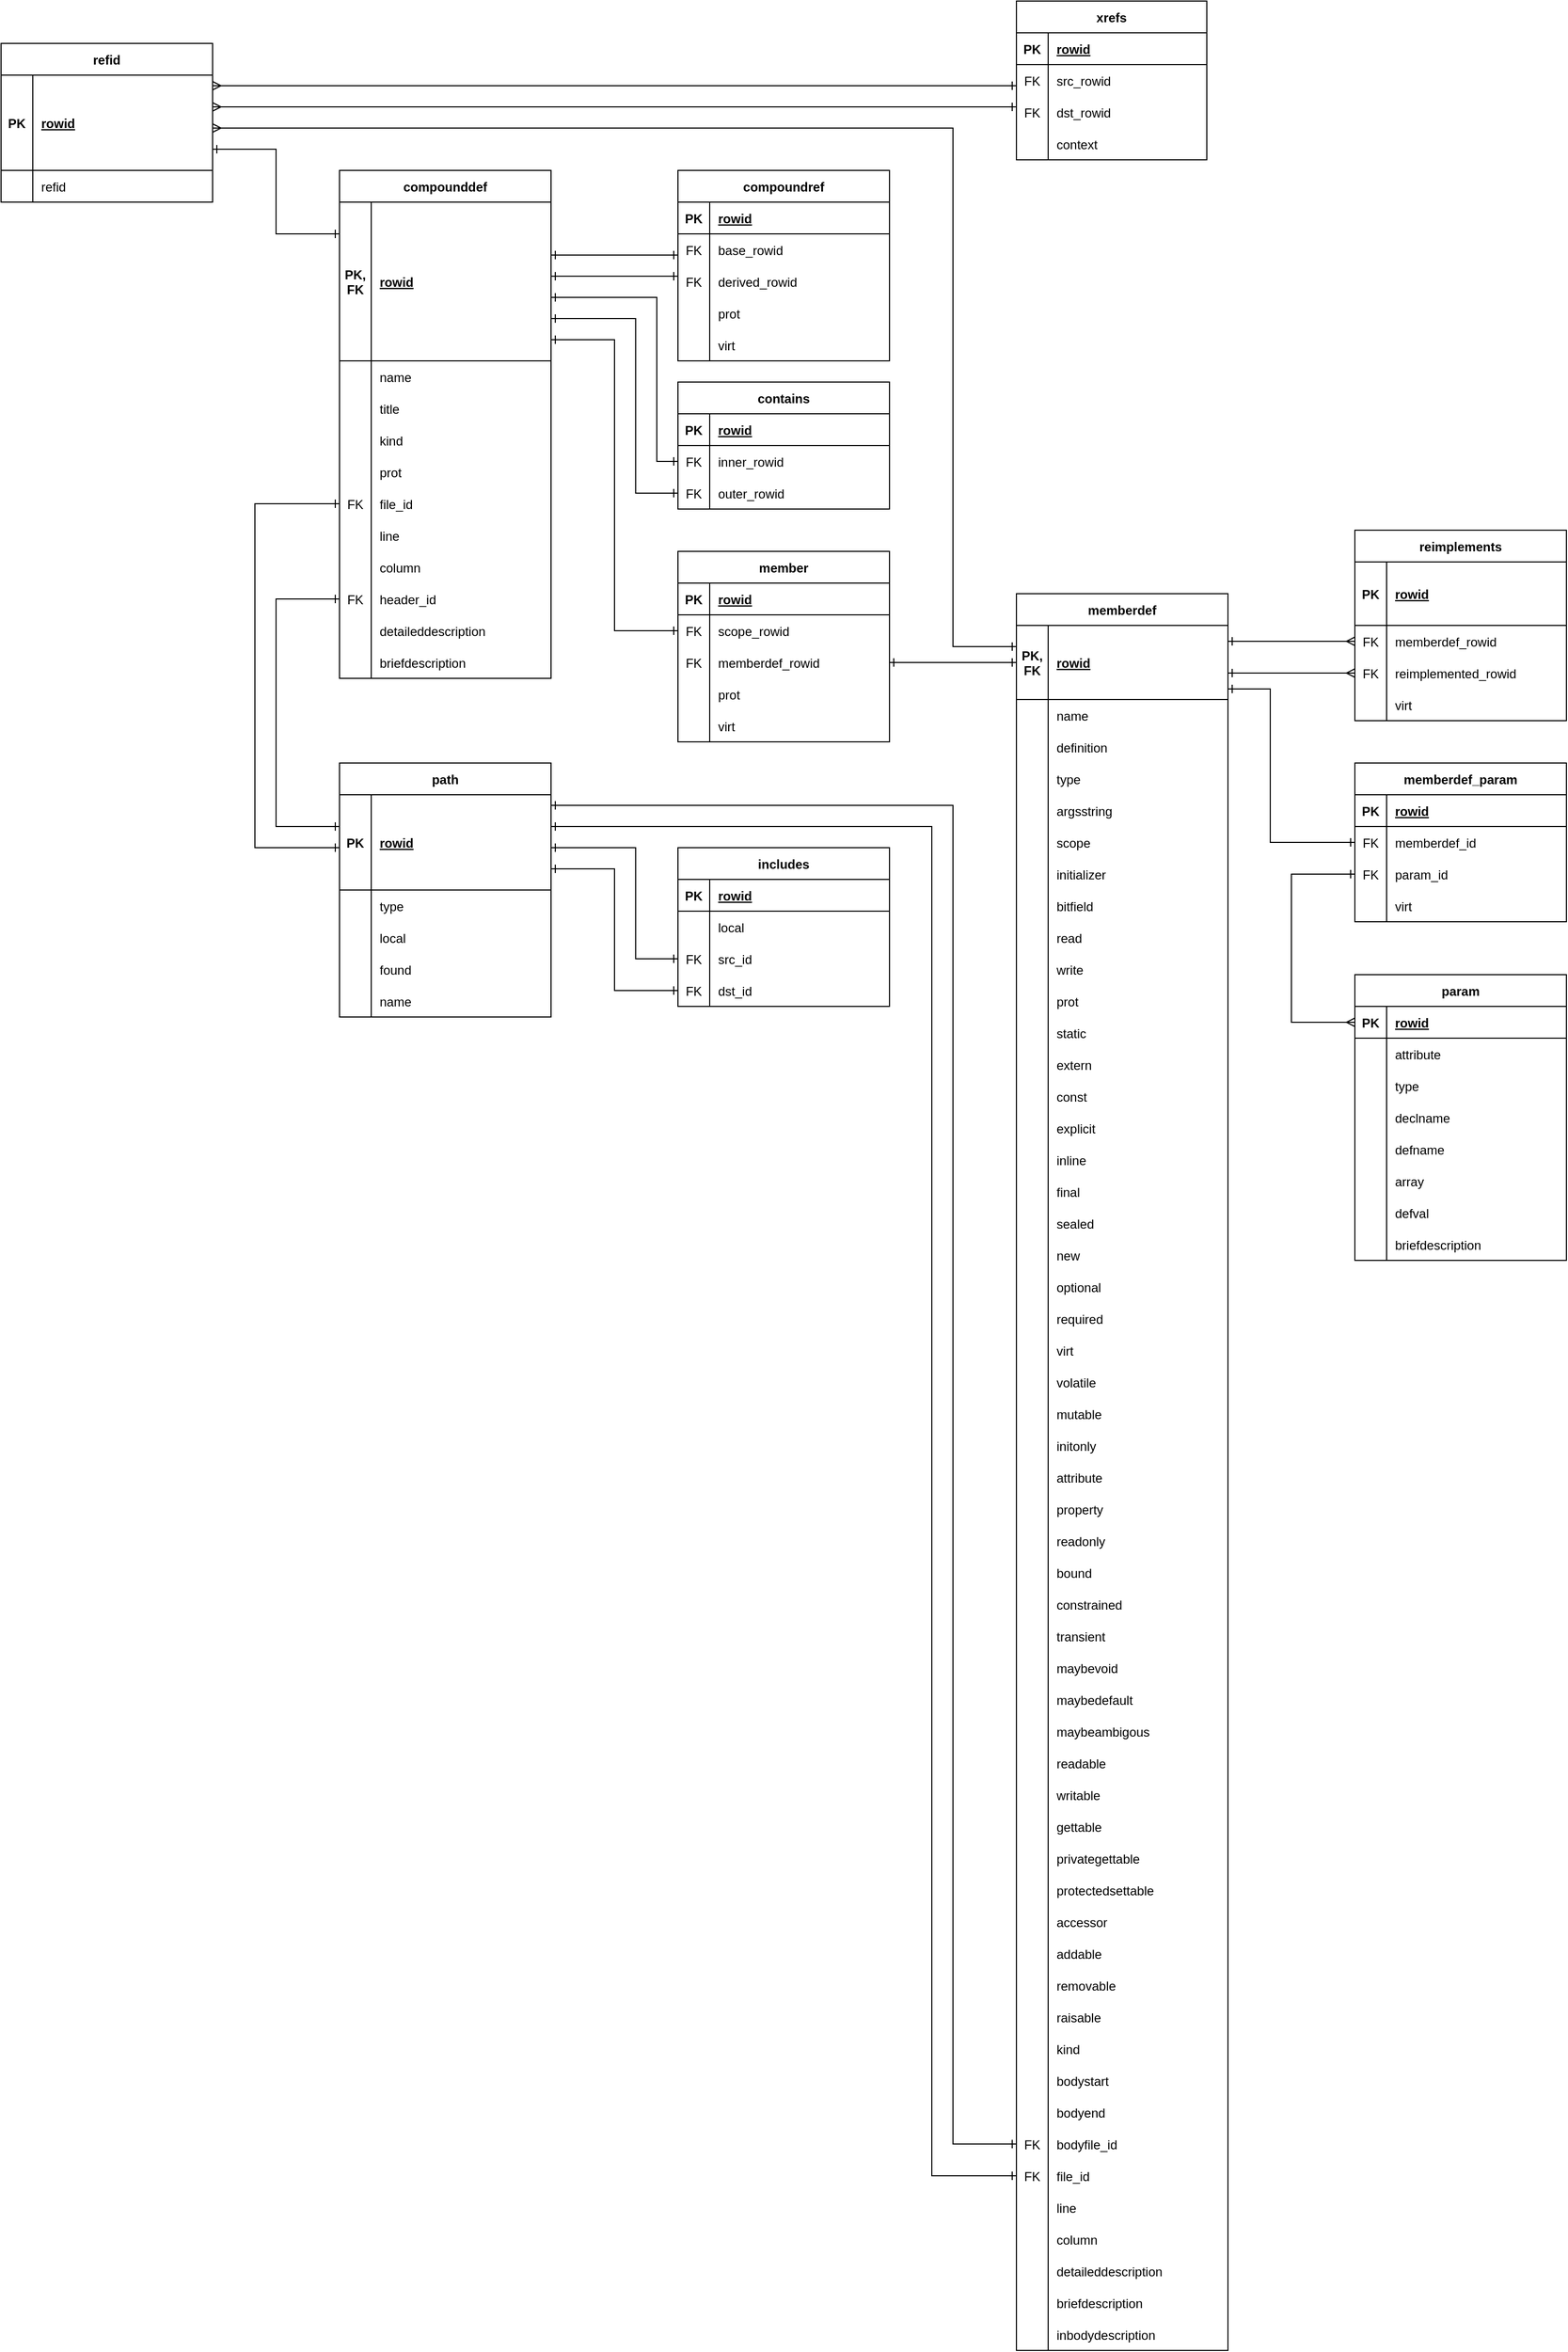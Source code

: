 <mxfile version="20.8.16" type="device"><diagram name="ページ1" id="1tKSxq9ZPUXr4V6wG3Bx"><mxGraphModel dx="1873" dy="1694" grid="1" gridSize="10" guides="1" tooltips="1" connect="1" arrows="1" fold="1" page="1" pageScale="1" pageWidth="827" pageHeight="1169" math="0" shadow="0"><root><mxCell id="0"/><mxCell id="1" parent="0"/><mxCell id="4UoB-ozGO9AgDrJ9xC4V-1" value="compounddef" style="shape=table;startSize=30;container=1;collapsible=1;childLayout=tableLayout;fixedRows=1;rowLines=0;fontStyle=1;align=center;resizeLast=1;" parent="1" vertex="1"><mxGeometry x="120" y="360" width="200" height="480" as="geometry"/></mxCell><mxCell id="4UoB-ozGO9AgDrJ9xC4V-2" value="" style="shape=tableRow;horizontal=0;startSize=0;swimlaneHead=0;swimlaneBody=0;fillColor=none;collapsible=0;dropTarget=0;points=[[0,0.5],[1,0.5]];portConstraint=eastwest;top=0;left=0;right=0;bottom=1;" parent="4UoB-ozGO9AgDrJ9xC4V-1" vertex="1"><mxGeometry y="30" width="200" height="150" as="geometry"/></mxCell><mxCell id="4UoB-ozGO9AgDrJ9xC4V-3" value="PK,&#10;FK" style="shape=partialRectangle;connectable=0;fillColor=none;top=0;left=0;bottom=0;right=0;fontStyle=1;overflow=hidden;" parent="4UoB-ozGO9AgDrJ9xC4V-2" vertex="1"><mxGeometry width="30" height="150" as="geometry"><mxRectangle width="30" height="150" as="alternateBounds"/></mxGeometry></mxCell><mxCell id="4UoB-ozGO9AgDrJ9xC4V-4" value="rowid" style="shape=partialRectangle;connectable=0;fillColor=none;top=0;left=0;bottom=0;right=0;align=left;spacingLeft=6;fontStyle=5;overflow=hidden;" parent="4UoB-ozGO9AgDrJ9xC4V-2" vertex="1"><mxGeometry x="30" width="170" height="150" as="geometry"><mxRectangle width="170" height="150" as="alternateBounds"/></mxGeometry></mxCell><mxCell id="4UoB-ozGO9AgDrJ9xC4V-5" value="" style="shape=tableRow;horizontal=0;startSize=0;swimlaneHead=0;swimlaneBody=0;fillColor=none;collapsible=0;dropTarget=0;points=[[0,0.5],[1,0.5]];portConstraint=eastwest;top=0;left=0;right=0;bottom=0;" parent="4UoB-ozGO9AgDrJ9xC4V-1" vertex="1"><mxGeometry y="180" width="200" height="30" as="geometry"/></mxCell><mxCell id="4UoB-ozGO9AgDrJ9xC4V-6" value="" style="shape=partialRectangle;connectable=0;fillColor=none;top=0;left=0;bottom=0;right=0;editable=1;overflow=hidden;" parent="4UoB-ozGO9AgDrJ9xC4V-5" vertex="1"><mxGeometry width="30" height="30" as="geometry"><mxRectangle width="30" height="30" as="alternateBounds"/></mxGeometry></mxCell><mxCell id="4UoB-ozGO9AgDrJ9xC4V-7" value="name" style="shape=partialRectangle;connectable=0;fillColor=none;top=0;left=0;bottom=0;right=0;align=left;spacingLeft=6;overflow=hidden;" parent="4UoB-ozGO9AgDrJ9xC4V-5" vertex="1"><mxGeometry x="30" width="170" height="30" as="geometry"><mxRectangle width="170" height="30" as="alternateBounds"/></mxGeometry></mxCell><mxCell id="4UoB-ozGO9AgDrJ9xC4V-8" value="" style="shape=tableRow;horizontal=0;startSize=0;swimlaneHead=0;swimlaneBody=0;fillColor=none;collapsible=0;dropTarget=0;points=[[0,0.5],[1,0.5]];portConstraint=eastwest;top=0;left=0;right=0;bottom=0;" parent="4UoB-ozGO9AgDrJ9xC4V-1" vertex="1"><mxGeometry y="210" width="200" height="30" as="geometry"/></mxCell><mxCell id="4UoB-ozGO9AgDrJ9xC4V-9" value="" style="shape=partialRectangle;connectable=0;fillColor=none;top=0;left=0;bottom=0;right=0;editable=1;overflow=hidden;" parent="4UoB-ozGO9AgDrJ9xC4V-8" vertex="1"><mxGeometry width="30" height="30" as="geometry"><mxRectangle width="30" height="30" as="alternateBounds"/></mxGeometry></mxCell><mxCell id="4UoB-ozGO9AgDrJ9xC4V-10" value="title" style="shape=partialRectangle;connectable=0;fillColor=none;top=0;left=0;bottom=0;right=0;align=left;spacingLeft=6;overflow=hidden;" parent="4UoB-ozGO9AgDrJ9xC4V-8" vertex="1"><mxGeometry x="30" width="170" height="30" as="geometry"><mxRectangle width="170" height="30" as="alternateBounds"/></mxGeometry></mxCell><mxCell id="4UoB-ozGO9AgDrJ9xC4V-11" value="" style="shape=tableRow;horizontal=0;startSize=0;swimlaneHead=0;swimlaneBody=0;fillColor=none;collapsible=0;dropTarget=0;points=[[0,0.5],[1,0.5]];portConstraint=eastwest;top=0;left=0;right=0;bottom=0;" parent="4UoB-ozGO9AgDrJ9xC4V-1" vertex="1"><mxGeometry y="240" width="200" height="30" as="geometry"/></mxCell><mxCell id="4UoB-ozGO9AgDrJ9xC4V-12" value="" style="shape=partialRectangle;connectable=0;fillColor=none;top=0;left=0;bottom=0;right=0;editable=1;overflow=hidden;" parent="4UoB-ozGO9AgDrJ9xC4V-11" vertex="1"><mxGeometry width="30" height="30" as="geometry"><mxRectangle width="30" height="30" as="alternateBounds"/></mxGeometry></mxCell><mxCell id="4UoB-ozGO9AgDrJ9xC4V-13" value="kind" style="shape=partialRectangle;connectable=0;fillColor=none;top=0;left=0;bottom=0;right=0;align=left;spacingLeft=6;overflow=hidden;" parent="4UoB-ozGO9AgDrJ9xC4V-11" vertex="1"><mxGeometry x="30" width="170" height="30" as="geometry"><mxRectangle width="170" height="30" as="alternateBounds"/></mxGeometry></mxCell><mxCell id="4UoB-ozGO9AgDrJ9xC4V-14" value="" style="shape=tableRow;horizontal=0;startSize=0;swimlaneHead=0;swimlaneBody=0;fillColor=none;collapsible=0;dropTarget=0;points=[[0,0.5],[1,0.5]];portConstraint=eastwest;top=0;left=0;right=0;bottom=0;" parent="4UoB-ozGO9AgDrJ9xC4V-1" vertex="1"><mxGeometry y="270" width="200" height="30" as="geometry"/></mxCell><mxCell id="4UoB-ozGO9AgDrJ9xC4V-15" value="" style="shape=partialRectangle;connectable=0;fillColor=none;top=0;left=0;bottom=0;right=0;editable=1;overflow=hidden;" parent="4UoB-ozGO9AgDrJ9xC4V-14" vertex="1"><mxGeometry width="30" height="30" as="geometry"><mxRectangle width="30" height="30" as="alternateBounds"/></mxGeometry></mxCell><mxCell id="4UoB-ozGO9AgDrJ9xC4V-16" value="prot" style="shape=partialRectangle;connectable=0;fillColor=none;top=0;left=0;bottom=0;right=0;align=left;spacingLeft=6;overflow=hidden;" parent="4UoB-ozGO9AgDrJ9xC4V-14" vertex="1"><mxGeometry x="30" width="170" height="30" as="geometry"><mxRectangle width="170" height="30" as="alternateBounds"/></mxGeometry></mxCell><mxCell id="4UoB-ozGO9AgDrJ9xC4V-18" value="" style="shape=tableRow;horizontal=0;startSize=0;swimlaneHead=0;swimlaneBody=0;fillColor=none;collapsible=0;dropTarget=0;points=[[0,0.5],[1,0.5]];portConstraint=eastwest;top=0;left=0;right=0;bottom=0;" parent="4UoB-ozGO9AgDrJ9xC4V-1" vertex="1"><mxGeometry y="300" width="200" height="30" as="geometry"/></mxCell><mxCell id="4UoB-ozGO9AgDrJ9xC4V-19" value="FK" style="shape=partialRectangle;connectable=0;fillColor=none;top=0;left=0;bottom=0;right=0;editable=1;overflow=hidden;" parent="4UoB-ozGO9AgDrJ9xC4V-18" vertex="1"><mxGeometry width="30" height="30" as="geometry"><mxRectangle width="30" height="30" as="alternateBounds"/></mxGeometry></mxCell><mxCell id="4UoB-ozGO9AgDrJ9xC4V-20" value="file_id" style="shape=partialRectangle;connectable=0;fillColor=none;top=0;left=0;bottom=0;right=0;align=left;spacingLeft=6;overflow=hidden;" parent="4UoB-ozGO9AgDrJ9xC4V-18" vertex="1"><mxGeometry x="30" width="170" height="30" as="geometry"><mxRectangle width="170" height="30" as="alternateBounds"/></mxGeometry></mxCell><mxCell id="4UoB-ozGO9AgDrJ9xC4V-22" value="" style="shape=tableRow;horizontal=0;startSize=0;swimlaneHead=0;swimlaneBody=0;fillColor=none;collapsible=0;dropTarget=0;points=[[0,0.5],[1,0.5]];portConstraint=eastwest;top=0;left=0;right=0;bottom=0;" parent="4UoB-ozGO9AgDrJ9xC4V-1" vertex="1"><mxGeometry y="330" width="200" height="30" as="geometry"/></mxCell><mxCell id="4UoB-ozGO9AgDrJ9xC4V-23" value="" style="shape=partialRectangle;connectable=0;fillColor=none;top=0;left=0;bottom=0;right=0;editable=1;overflow=hidden;" parent="4UoB-ozGO9AgDrJ9xC4V-22" vertex="1"><mxGeometry width="30" height="30" as="geometry"><mxRectangle width="30" height="30" as="alternateBounds"/></mxGeometry></mxCell><mxCell id="4UoB-ozGO9AgDrJ9xC4V-24" value="line" style="shape=partialRectangle;connectable=0;fillColor=none;top=0;left=0;bottom=0;right=0;align=left;spacingLeft=6;overflow=hidden;" parent="4UoB-ozGO9AgDrJ9xC4V-22" vertex="1"><mxGeometry x="30" width="170" height="30" as="geometry"><mxRectangle width="170" height="30" as="alternateBounds"/></mxGeometry></mxCell><mxCell id="4UoB-ozGO9AgDrJ9xC4V-30" value="" style="shape=tableRow;horizontal=0;startSize=0;swimlaneHead=0;swimlaneBody=0;fillColor=none;collapsible=0;dropTarget=0;points=[[0,0.5],[1,0.5]];portConstraint=eastwest;top=0;left=0;right=0;bottom=0;" parent="4UoB-ozGO9AgDrJ9xC4V-1" vertex="1"><mxGeometry y="360" width="200" height="30" as="geometry"/></mxCell><mxCell id="4UoB-ozGO9AgDrJ9xC4V-31" value="" style="shape=partialRectangle;connectable=0;fillColor=none;top=0;left=0;bottom=0;right=0;editable=1;overflow=hidden;" parent="4UoB-ozGO9AgDrJ9xC4V-30" vertex="1"><mxGeometry width="30" height="30" as="geometry"><mxRectangle width="30" height="30" as="alternateBounds"/></mxGeometry></mxCell><mxCell id="4UoB-ozGO9AgDrJ9xC4V-32" value="column" style="shape=partialRectangle;connectable=0;fillColor=none;top=0;left=0;bottom=0;right=0;align=left;spacingLeft=6;overflow=hidden;" parent="4UoB-ozGO9AgDrJ9xC4V-30" vertex="1"><mxGeometry x="30" width="170" height="30" as="geometry"><mxRectangle width="170" height="30" as="alternateBounds"/></mxGeometry></mxCell><mxCell id="4UoB-ozGO9AgDrJ9xC4V-34" value="" style="shape=tableRow;horizontal=0;startSize=0;swimlaneHead=0;swimlaneBody=0;fillColor=none;collapsible=0;dropTarget=0;points=[[0,0.5],[1,0.5]];portConstraint=eastwest;top=0;left=0;right=0;bottom=0;" parent="4UoB-ozGO9AgDrJ9xC4V-1" vertex="1"><mxGeometry y="390" width="200" height="30" as="geometry"/></mxCell><mxCell id="4UoB-ozGO9AgDrJ9xC4V-35" value="FK" style="shape=partialRectangle;connectable=0;fillColor=none;top=0;left=0;bottom=0;right=0;editable=1;overflow=hidden;" parent="4UoB-ozGO9AgDrJ9xC4V-34" vertex="1"><mxGeometry width="30" height="30" as="geometry"><mxRectangle width="30" height="30" as="alternateBounds"/></mxGeometry></mxCell><mxCell id="4UoB-ozGO9AgDrJ9xC4V-36" value="header_id" style="shape=partialRectangle;connectable=0;fillColor=none;top=0;left=0;bottom=0;right=0;align=left;spacingLeft=6;overflow=hidden;" parent="4UoB-ozGO9AgDrJ9xC4V-34" vertex="1"><mxGeometry x="30" width="170" height="30" as="geometry"><mxRectangle width="170" height="30" as="alternateBounds"/></mxGeometry></mxCell><mxCell id="4UoB-ozGO9AgDrJ9xC4V-42" value="" style="shape=tableRow;horizontal=0;startSize=0;swimlaneHead=0;swimlaneBody=0;fillColor=none;collapsible=0;dropTarget=0;points=[[0,0.5],[1,0.5]];portConstraint=eastwest;top=0;left=0;right=0;bottom=0;" parent="4UoB-ozGO9AgDrJ9xC4V-1" vertex="1"><mxGeometry y="420" width="200" height="30" as="geometry"/></mxCell><mxCell id="4UoB-ozGO9AgDrJ9xC4V-43" value="" style="shape=partialRectangle;connectable=0;fillColor=none;top=0;left=0;bottom=0;right=0;editable=1;overflow=hidden;" parent="4UoB-ozGO9AgDrJ9xC4V-42" vertex="1"><mxGeometry width="30" height="30" as="geometry"><mxRectangle width="30" height="30" as="alternateBounds"/></mxGeometry></mxCell><mxCell id="4UoB-ozGO9AgDrJ9xC4V-44" value="detaileddescription" style="shape=partialRectangle;connectable=0;fillColor=none;top=0;left=0;bottom=0;right=0;align=left;spacingLeft=6;overflow=hidden;" parent="4UoB-ozGO9AgDrJ9xC4V-42" vertex="1"><mxGeometry x="30" width="170" height="30" as="geometry"><mxRectangle width="170" height="30" as="alternateBounds"/></mxGeometry></mxCell><mxCell id="4UoB-ozGO9AgDrJ9xC4V-38" value="" style="shape=tableRow;horizontal=0;startSize=0;swimlaneHead=0;swimlaneBody=0;fillColor=none;collapsible=0;dropTarget=0;points=[[0,0.5],[1,0.5]];portConstraint=eastwest;top=0;left=0;right=0;bottom=0;" parent="4UoB-ozGO9AgDrJ9xC4V-1" vertex="1"><mxGeometry y="450" width="200" height="30" as="geometry"/></mxCell><mxCell id="4UoB-ozGO9AgDrJ9xC4V-39" value="" style="shape=partialRectangle;connectable=0;fillColor=none;top=0;left=0;bottom=0;right=0;editable=1;overflow=hidden;" parent="4UoB-ozGO9AgDrJ9xC4V-38" vertex="1"><mxGeometry width="30" height="30" as="geometry"><mxRectangle width="30" height="30" as="alternateBounds"/></mxGeometry></mxCell><mxCell id="4UoB-ozGO9AgDrJ9xC4V-40" value="briefdescription" style="shape=partialRectangle;connectable=0;fillColor=none;top=0;left=0;bottom=0;right=0;align=left;spacingLeft=6;overflow=hidden;" parent="4UoB-ozGO9AgDrJ9xC4V-38" vertex="1"><mxGeometry x="30" width="170" height="30" as="geometry"><mxRectangle width="170" height="30" as="alternateBounds"/></mxGeometry></mxCell><mxCell id="4UoB-ozGO9AgDrJ9xC4V-45" value="path" style="shape=table;startSize=30;container=1;collapsible=1;childLayout=tableLayout;fixedRows=1;rowLines=0;fontStyle=1;align=center;resizeLast=1;" parent="1" vertex="1"><mxGeometry x="120" y="920" width="200" height="240" as="geometry"/></mxCell><mxCell id="4UoB-ozGO9AgDrJ9xC4V-46" value="" style="shape=tableRow;horizontal=0;startSize=0;swimlaneHead=0;swimlaneBody=0;fillColor=none;collapsible=0;dropTarget=0;points=[[0,0.5],[1,0.5]];portConstraint=eastwest;top=0;left=0;right=0;bottom=1;" parent="4UoB-ozGO9AgDrJ9xC4V-45" vertex="1"><mxGeometry y="30" width="200" height="90" as="geometry"/></mxCell><mxCell id="4UoB-ozGO9AgDrJ9xC4V-47" value="PK" style="shape=partialRectangle;connectable=0;fillColor=none;top=0;left=0;bottom=0;right=0;fontStyle=1;overflow=hidden;" parent="4UoB-ozGO9AgDrJ9xC4V-46" vertex="1"><mxGeometry width="30" height="90" as="geometry"><mxRectangle width="30" height="90" as="alternateBounds"/></mxGeometry></mxCell><mxCell id="4UoB-ozGO9AgDrJ9xC4V-48" value="rowid" style="shape=partialRectangle;connectable=0;fillColor=none;top=0;left=0;bottom=0;right=0;align=left;spacingLeft=6;fontStyle=5;overflow=hidden;" parent="4UoB-ozGO9AgDrJ9xC4V-46" vertex="1"><mxGeometry x="30" width="170" height="90" as="geometry"><mxRectangle width="170" height="90" as="alternateBounds"/></mxGeometry></mxCell><mxCell id="4UoB-ozGO9AgDrJ9xC4V-49" value="" style="shape=tableRow;horizontal=0;startSize=0;swimlaneHead=0;swimlaneBody=0;fillColor=none;collapsible=0;dropTarget=0;points=[[0,0.5],[1,0.5]];portConstraint=eastwest;top=0;left=0;right=0;bottom=0;" parent="4UoB-ozGO9AgDrJ9xC4V-45" vertex="1"><mxGeometry y="120" width="200" height="30" as="geometry"/></mxCell><mxCell id="4UoB-ozGO9AgDrJ9xC4V-50" value="" style="shape=partialRectangle;connectable=0;fillColor=none;top=0;left=0;bottom=0;right=0;editable=1;overflow=hidden;" parent="4UoB-ozGO9AgDrJ9xC4V-49" vertex="1"><mxGeometry width="30" height="30" as="geometry"><mxRectangle width="30" height="30" as="alternateBounds"/></mxGeometry></mxCell><mxCell id="4UoB-ozGO9AgDrJ9xC4V-51" value="type" style="shape=partialRectangle;connectable=0;fillColor=none;top=0;left=0;bottom=0;right=0;align=left;spacingLeft=6;overflow=hidden;" parent="4UoB-ozGO9AgDrJ9xC4V-49" vertex="1"><mxGeometry x="30" width="170" height="30" as="geometry"><mxRectangle width="170" height="30" as="alternateBounds"/></mxGeometry></mxCell><mxCell id="4UoB-ozGO9AgDrJ9xC4V-52" value="" style="shape=tableRow;horizontal=0;startSize=0;swimlaneHead=0;swimlaneBody=0;fillColor=none;collapsible=0;dropTarget=0;points=[[0,0.5],[1,0.5]];portConstraint=eastwest;top=0;left=0;right=0;bottom=0;" parent="4UoB-ozGO9AgDrJ9xC4V-45" vertex="1"><mxGeometry y="150" width="200" height="30" as="geometry"/></mxCell><mxCell id="4UoB-ozGO9AgDrJ9xC4V-53" value="" style="shape=partialRectangle;connectable=0;fillColor=none;top=0;left=0;bottom=0;right=0;editable=1;overflow=hidden;" parent="4UoB-ozGO9AgDrJ9xC4V-52" vertex="1"><mxGeometry width="30" height="30" as="geometry"><mxRectangle width="30" height="30" as="alternateBounds"/></mxGeometry></mxCell><mxCell id="4UoB-ozGO9AgDrJ9xC4V-54" value="local" style="shape=partialRectangle;connectable=0;fillColor=none;top=0;left=0;bottom=0;right=0;align=left;spacingLeft=6;overflow=hidden;" parent="4UoB-ozGO9AgDrJ9xC4V-52" vertex="1"><mxGeometry x="30" width="170" height="30" as="geometry"><mxRectangle width="170" height="30" as="alternateBounds"/></mxGeometry></mxCell><mxCell id="4UoB-ozGO9AgDrJ9xC4V-55" value="" style="shape=tableRow;horizontal=0;startSize=0;swimlaneHead=0;swimlaneBody=0;fillColor=none;collapsible=0;dropTarget=0;points=[[0,0.5],[1,0.5]];portConstraint=eastwest;top=0;left=0;right=0;bottom=0;" parent="4UoB-ozGO9AgDrJ9xC4V-45" vertex="1"><mxGeometry y="180" width="200" height="30" as="geometry"/></mxCell><mxCell id="4UoB-ozGO9AgDrJ9xC4V-56" value="" style="shape=partialRectangle;connectable=0;fillColor=none;top=0;left=0;bottom=0;right=0;editable=1;overflow=hidden;" parent="4UoB-ozGO9AgDrJ9xC4V-55" vertex="1"><mxGeometry width="30" height="30" as="geometry"><mxRectangle width="30" height="30" as="alternateBounds"/></mxGeometry></mxCell><mxCell id="4UoB-ozGO9AgDrJ9xC4V-57" value="found" style="shape=partialRectangle;connectable=0;fillColor=none;top=0;left=0;bottom=0;right=0;align=left;spacingLeft=6;overflow=hidden;" parent="4UoB-ozGO9AgDrJ9xC4V-55" vertex="1"><mxGeometry x="30" width="170" height="30" as="geometry"><mxRectangle width="170" height="30" as="alternateBounds"/></mxGeometry></mxCell><mxCell id="4UoB-ozGO9AgDrJ9xC4V-59" value="" style="shape=tableRow;horizontal=0;startSize=0;swimlaneHead=0;swimlaneBody=0;fillColor=none;collapsible=0;dropTarget=0;points=[[0,0.5],[1,0.5]];portConstraint=eastwest;top=0;left=0;right=0;bottom=0;" parent="4UoB-ozGO9AgDrJ9xC4V-45" vertex="1"><mxGeometry y="210" width="200" height="30" as="geometry"/></mxCell><mxCell id="4UoB-ozGO9AgDrJ9xC4V-60" value="" style="shape=partialRectangle;connectable=0;fillColor=none;top=0;left=0;bottom=0;right=0;editable=1;overflow=hidden;" parent="4UoB-ozGO9AgDrJ9xC4V-59" vertex="1"><mxGeometry width="30" height="30" as="geometry"><mxRectangle width="30" height="30" as="alternateBounds"/></mxGeometry></mxCell><mxCell id="4UoB-ozGO9AgDrJ9xC4V-61" value="name" style="shape=partialRectangle;connectable=0;fillColor=none;top=0;left=0;bottom=0;right=0;align=left;spacingLeft=6;overflow=hidden;" parent="4UoB-ozGO9AgDrJ9xC4V-59" vertex="1"><mxGeometry x="30" width="170" height="30" as="geometry"><mxRectangle width="170" height="30" as="alternateBounds"/></mxGeometry></mxCell><mxCell id="4UoB-ozGO9AgDrJ9xC4V-63" style="edgeStyle=orthogonalEdgeStyle;rounded=0;orthogonalLoop=1;jettySize=auto;html=1;endArrow=ERone;endFill=0;startArrow=ERone;startFill=0;" parent="1" source="4UoB-ozGO9AgDrJ9xC4V-46" target="4UoB-ozGO9AgDrJ9xC4V-18" edge="1"><mxGeometry relative="1" as="geometry"><Array as="points"><mxPoint x="40" y="1000"/><mxPoint x="40" y="675"/></Array></mxGeometry></mxCell><mxCell id="4UoB-ozGO9AgDrJ9xC4V-64" style="edgeStyle=orthogonalEdgeStyle;rounded=0;orthogonalLoop=1;jettySize=auto;html=1;startArrow=ERone;startFill=0;endArrow=ERone;endFill=0;" parent="1" source="4UoB-ozGO9AgDrJ9xC4V-34" target="4UoB-ozGO9AgDrJ9xC4V-46" edge="1"><mxGeometry relative="1" as="geometry"><Array as="points"><mxPoint x="60" y="765"/><mxPoint x="60" y="980"/></Array></mxGeometry></mxCell><mxCell id="4UoB-ozGO9AgDrJ9xC4V-78" value="refid" style="shape=table;startSize=30;container=1;collapsible=1;childLayout=tableLayout;fixedRows=1;rowLines=0;fontStyle=1;align=center;resizeLast=1;" parent="1" vertex="1"><mxGeometry x="-200" y="240" width="200" height="150" as="geometry"/></mxCell><mxCell id="4UoB-ozGO9AgDrJ9xC4V-79" value="" style="shape=tableRow;horizontal=0;startSize=0;swimlaneHead=0;swimlaneBody=0;fillColor=none;collapsible=0;dropTarget=0;points=[[0,0.5],[1,0.5]];portConstraint=eastwest;top=0;left=0;right=0;bottom=1;" parent="4UoB-ozGO9AgDrJ9xC4V-78" vertex="1"><mxGeometry y="30" width="200" height="90" as="geometry"/></mxCell><mxCell id="4UoB-ozGO9AgDrJ9xC4V-80" value="PK" style="shape=partialRectangle;connectable=0;fillColor=none;top=0;left=0;bottom=0;right=0;fontStyle=1;overflow=hidden;" parent="4UoB-ozGO9AgDrJ9xC4V-79" vertex="1"><mxGeometry width="30" height="90" as="geometry"><mxRectangle width="30" height="90" as="alternateBounds"/></mxGeometry></mxCell><mxCell id="4UoB-ozGO9AgDrJ9xC4V-81" value="rowid" style="shape=partialRectangle;connectable=0;fillColor=none;top=0;left=0;bottom=0;right=0;align=left;spacingLeft=6;fontStyle=5;overflow=hidden;" parent="4UoB-ozGO9AgDrJ9xC4V-79" vertex="1"><mxGeometry x="30" width="170" height="90" as="geometry"><mxRectangle width="170" height="90" as="alternateBounds"/></mxGeometry></mxCell><mxCell id="4UoB-ozGO9AgDrJ9xC4V-88" value="" style="shape=tableRow;horizontal=0;startSize=0;swimlaneHead=0;swimlaneBody=0;fillColor=none;collapsible=0;dropTarget=0;points=[[0,0.5],[1,0.5]];portConstraint=eastwest;top=0;left=0;right=0;bottom=0;" parent="4UoB-ozGO9AgDrJ9xC4V-78" vertex="1"><mxGeometry y="120" width="200" height="30" as="geometry"/></mxCell><mxCell id="4UoB-ozGO9AgDrJ9xC4V-89" value="" style="shape=partialRectangle;connectable=0;fillColor=none;top=0;left=0;bottom=0;right=0;editable=1;overflow=hidden;" parent="4UoB-ozGO9AgDrJ9xC4V-88" vertex="1"><mxGeometry width="30" height="30" as="geometry"><mxRectangle width="30" height="30" as="alternateBounds"/></mxGeometry></mxCell><mxCell id="4UoB-ozGO9AgDrJ9xC4V-90" value="refid" style="shape=partialRectangle;connectable=0;fillColor=none;top=0;left=0;bottom=0;right=0;align=left;spacingLeft=6;overflow=hidden;" parent="4UoB-ozGO9AgDrJ9xC4V-88" vertex="1"><mxGeometry x="30" width="170" height="30" as="geometry"><mxRectangle width="170" height="30" as="alternateBounds"/></mxGeometry></mxCell><mxCell id="4UoB-ozGO9AgDrJ9xC4V-91" style="edgeStyle=orthogonalEdgeStyle;rounded=0;orthogonalLoop=1;jettySize=auto;html=1;startArrow=ERone;startFill=0;endArrow=ERone;endFill=0;" parent="1" source="4UoB-ozGO9AgDrJ9xC4V-2" target="4UoB-ozGO9AgDrJ9xC4V-79" edge="1"><mxGeometry relative="1" as="geometry"><Array as="points"><mxPoint x="60" y="420"/><mxPoint x="60" y="340"/></Array></mxGeometry></mxCell><mxCell id="4UoB-ozGO9AgDrJ9xC4V-92" value="compoundref" style="shape=table;startSize=30;container=1;collapsible=1;childLayout=tableLayout;fixedRows=1;rowLines=0;fontStyle=1;align=center;resizeLast=1;" parent="1" vertex="1"><mxGeometry x="440" y="360" width="200" height="180" as="geometry"/></mxCell><mxCell id="4UoB-ozGO9AgDrJ9xC4V-93" value="" style="shape=tableRow;horizontal=0;startSize=0;swimlaneHead=0;swimlaneBody=0;fillColor=none;collapsible=0;dropTarget=0;points=[[0,0.5],[1,0.5]];portConstraint=eastwest;top=0;left=0;right=0;bottom=1;" parent="4UoB-ozGO9AgDrJ9xC4V-92" vertex="1"><mxGeometry y="30" width="200" height="30" as="geometry"/></mxCell><mxCell id="4UoB-ozGO9AgDrJ9xC4V-94" value="PK" style="shape=partialRectangle;connectable=0;fillColor=none;top=0;left=0;bottom=0;right=0;fontStyle=1;overflow=hidden;" parent="4UoB-ozGO9AgDrJ9xC4V-93" vertex="1"><mxGeometry width="30" height="30" as="geometry"><mxRectangle width="30" height="30" as="alternateBounds"/></mxGeometry></mxCell><mxCell id="4UoB-ozGO9AgDrJ9xC4V-95" value="rowid" style="shape=partialRectangle;connectable=0;fillColor=none;top=0;left=0;bottom=0;right=0;align=left;spacingLeft=6;fontStyle=5;overflow=hidden;" parent="4UoB-ozGO9AgDrJ9xC4V-93" vertex="1"><mxGeometry x="30" width="170" height="30" as="geometry"><mxRectangle width="170" height="30" as="alternateBounds"/></mxGeometry></mxCell><mxCell id="4UoB-ozGO9AgDrJ9xC4V-96" value="" style="shape=tableRow;horizontal=0;startSize=0;swimlaneHead=0;swimlaneBody=0;fillColor=none;collapsible=0;dropTarget=0;points=[[0,0.5],[1,0.5]];portConstraint=eastwest;top=0;left=0;right=0;bottom=0;" parent="4UoB-ozGO9AgDrJ9xC4V-92" vertex="1"><mxGeometry y="60" width="200" height="30" as="geometry"/></mxCell><mxCell id="4UoB-ozGO9AgDrJ9xC4V-97" value="FK" style="shape=partialRectangle;connectable=0;fillColor=none;top=0;left=0;bottom=0;right=0;editable=1;overflow=hidden;" parent="4UoB-ozGO9AgDrJ9xC4V-96" vertex="1"><mxGeometry width="30" height="30" as="geometry"><mxRectangle width="30" height="30" as="alternateBounds"/></mxGeometry></mxCell><mxCell id="4UoB-ozGO9AgDrJ9xC4V-98" value="base_rowid" style="shape=partialRectangle;connectable=0;fillColor=none;top=0;left=0;bottom=0;right=0;align=left;spacingLeft=6;overflow=hidden;" parent="4UoB-ozGO9AgDrJ9xC4V-96" vertex="1"><mxGeometry x="30" width="170" height="30" as="geometry"><mxRectangle width="170" height="30" as="alternateBounds"/></mxGeometry></mxCell><mxCell id="4UoB-ozGO9AgDrJ9xC4V-99" value="" style="shape=tableRow;horizontal=0;startSize=0;swimlaneHead=0;swimlaneBody=0;fillColor=none;collapsible=0;dropTarget=0;points=[[0,0.5],[1,0.5]];portConstraint=eastwest;top=0;left=0;right=0;bottom=0;" parent="4UoB-ozGO9AgDrJ9xC4V-92" vertex="1"><mxGeometry y="90" width="200" height="30" as="geometry"/></mxCell><mxCell id="4UoB-ozGO9AgDrJ9xC4V-100" value="FK" style="shape=partialRectangle;connectable=0;fillColor=none;top=0;left=0;bottom=0;right=0;editable=1;overflow=hidden;" parent="4UoB-ozGO9AgDrJ9xC4V-99" vertex="1"><mxGeometry width="30" height="30" as="geometry"><mxRectangle width="30" height="30" as="alternateBounds"/></mxGeometry></mxCell><mxCell id="4UoB-ozGO9AgDrJ9xC4V-101" value="derived_rowid" style="shape=partialRectangle;connectable=0;fillColor=none;top=0;left=0;bottom=0;right=0;align=left;spacingLeft=6;overflow=hidden;" parent="4UoB-ozGO9AgDrJ9xC4V-99" vertex="1"><mxGeometry x="30" width="170" height="30" as="geometry"><mxRectangle width="170" height="30" as="alternateBounds"/></mxGeometry></mxCell><mxCell id="4UoB-ozGO9AgDrJ9xC4V-102" value="" style="shape=tableRow;horizontal=0;startSize=0;swimlaneHead=0;swimlaneBody=0;fillColor=none;collapsible=0;dropTarget=0;points=[[0,0.5],[1,0.5]];portConstraint=eastwest;top=0;left=0;right=0;bottom=0;" parent="4UoB-ozGO9AgDrJ9xC4V-92" vertex="1"><mxGeometry y="120" width="200" height="30" as="geometry"/></mxCell><mxCell id="4UoB-ozGO9AgDrJ9xC4V-103" value="" style="shape=partialRectangle;connectable=0;fillColor=none;top=0;left=0;bottom=0;right=0;editable=1;overflow=hidden;" parent="4UoB-ozGO9AgDrJ9xC4V-102" vertex="1"><mxGeometry width="30" height="30" as="geometry"><mxRectangle width="30" height="30" as="alternateBounds"/></mxGeometry></mxCell><mxCell id="4UoB-ozGO9AgDrJ9xC4V-104" value="prot" style="shape=partialRectangle;connectable=0;fillColor=none;top=0;left=0;bottom=0;right=0;align=left;spacingLeft=6;overflow=hidden;" parent="4UoB-ozGO9AgDrJ9xC4V-102" vertex="1"><mxGeometry x="30" width="170" height="30" as="geometry"><mxRectangle width="170" height="30" as="alternateBounds"/></mxGeometry></mxCell><mxCell id="4UoB-ozGO9AgDrJ9xC4V-105" value="" style="shape=tableRow;horizontal=0;startSize=0;swimlaneHead=0;swimlaneBody=0;fillColor=none;collapsible=0;dropTarget=0;points=[[0,0.5],[1,0.5]];portConstraint=eastwest;top=0;left=0;right=0;bottom=0;" parent="4UoB-ozGO9AgDrJ9xC4V-92" vertex="1"><mxGeometry y="150" width="200" height="30" as="geometry"/></mxCell><mxCell id="4UoB-ozGO9AgDrJ9xC4V-106" value="" style="shape=partialRectangle;connectable=0;fillColor=none;top=0;left=0;bottom=0;right=0;editable=1;overflow=hidden;" parent="4UoB-ozGO9AgDrJ9xC4V-105" vertex="1"><mxGeometry width="30" height="30" as="geometry"><mxRectangle width="30" height="30" as="alternateBounds"/></mxGeometry></mxCell><mxCell id="4UoB-ozGO9AgDrJ9xC4V-107" value="virt" style="shape=partialRectangle;connectable=0;fillColor=none;top=0;left=0;bottom=0;right=0;align=left;spacingLeft=6;overflow=hidden;" parent="4UoB-ozGO9AgDrJ9xC4V-105" vertex="1"><mxGeometry x="30" width="170" height="30" as="geometry"><mxRectangle width="170" height="30" as="alternateBounds"/></mxGeometry></mxCell><mxCell id="4UoB-ozGO9AgDrJ9xC4V-126" style="edgeStyle=orthogonalEdgeStyle;rounded=0;orthogonalLoop=1;jettySize=auto;html=1;startArrow=ERone;startFill=0;endArrow=ERone;endFill=0;" parent="1" source="4UoB-ozGO9AgDrJ9xC4V-96" target="4UoB-ozGO9AgDrJ9xC4V-2" edge="1"><mxGeometry relative="1" as="geometry"><Array as="points"><mxPoint x="380" y="440"/><mxPoint x="380" y="440"/></Array></mxGeometry></mxCell><mxCell id="4UoB-ozGO9AgDrJ9xC4V-127" style="edgeStyle=orthogonalEdgeStyle;rounded=0;orthogonalLoop=1;jettySize=auto;html=1;startArrow=ERone;startFill=0;endArrow=ERone;endFill=0;" parent="1" source="4UoB-ozGO9AgDrJ9xC4V-99" target="4UoB-ozGO9AgDrJ9xC4V-2" edge="1"><mxGeometry relative="1" as="geometry"><Array as="points"><mxPoint x="390" y="460"/><mxPoint x="390" y="460"/></Array></mxGeometry></mxCell><mxCell id="4UoB-ozGO9AgDrJ9xC4V-128" value="contains" style="shape=table;startSize=30;container=1;collapsible=1;childLayout=tableLayout;fixedRows=1;rowLines=0;fontStyle=1;align=center;resizeLast=1;" parent="1" vertex="1"><mxGeometry x="440" y="560" width="200" height="120" as="geometry"/></mxCell><mxCell id="4UoB-ozGO9AgDrJ9xC4V-129" value="" style="shape=tableRow;horizontal=0;startSize=0;swimlaneHead=0;swimlaneBody=0;fillColor=none;collapsible=0;dropTarget=0;points=[[0,0.5],[1,0.5]];portConstraint=eastwest;top=0;left=0;right=0;bottom=1;" parent="4UoB-ozGO9AgDrJ9xC4V-128" vertex="1"><mxGeometry y="30" width="200" height="30" as="geometry"/></mxCell><mxCell id="4UoB-ozGO9AgDrJ9xC4V-130" value="PK" style="shape=partialRectangle;connectable=0;fillColor=none;top=0;left=0;bottom=0;right=0;fontStyle=1;overflow=hidden;" parent="4UoB-ozGO9AgDrJ9xC4V-129" vertex="1"><mxGeometry width="30" height="30" as="geometry"><mxRectangle width="30" height="30" as="alternateBounds"/></mxGeometry></mxCell><mxCell id="4UoB-ozGO9AgDrJ9xC4V-131" value="rowid" style="shape=partialRectangle;connectable=0;fillColor=none;top=0;left=0;bottom=0;right=0;align=left;spacingLeft=6;fontStyle=5;overflow=hidden;" parent="4UoB-ozGO9AgDrJ9xC4V-129" vertex="1"><mxGeometry x="30" width="170" height="30" as="geometry"><mxRectangle width="170" height="30" as="alternateBounds"/></mxGeometry></mxCell><mxCell id="4UoB-ozGO9AgDrJ9xC4V-132" value="" style="shape=tableRow;horizontal=0;startSize=0;swimlaneHead=0;swimlaneBody=0;fillColor=none;collapsible=0;dropTarget=0;points=[[0,0.5],[1,0.5]];portConstraint=eastwest;top=0;left=0;right=0;bottom=0;" parent="4UoB-ozGO9AgDrJ9xC4V-128" vertex="1"><mxGeometry y="60" width="200" height="30" as="geometry"/></mxCell><mxCell id="4UoB-ozGO9AgDrJ9xC4V-133" value="FK" style="shape=partialRectangle;connectable=0;fillColor=none;top=0;left=0;bottom=0;right=0;editable=1;overflow=hidden;" parent="4UoB-ozGO9AgDrJ9xC4V-132" vertex="1"><mxGeometry width="30" height="30" as="geometry"><mxRectangle width="30" height="30" as="alternateBounds"/></mxGeometry></mxCell><mxCell id="4UoB-ozGO9AgDrJ9xC4V-134" value="inner_rowid" style="shape=partialRectangle;connectable=0;fillColor=none;top=0;left=0;bottom=0;right=0;align=left;spacingLeft=6;overflow=hidden;" parent="4UoB-ozGO9AgDrJ9xC4V-132" vertex="1"><mxGeometry x="30" width="170" height="30" as="geometry"><mxRectangle width="170" height="30" as="alternateBounds"/></mxGeometry></mxCell><mxCell id="4UoB-ozGO9AgDrJ9xC4V-135" value="" style="shape=tableRow;horizontal=0;startSize=0;swimlaneHead=0;swimlaneBody=0;fillColor=none;collapsible=0;dropTarget=0;points=[[0,0.5],[1,0.5]];portConstraint=eastwest;top=0;left=0;right=0;bottom=0;" parent="4UoB-ozGO9AgDrJ9xC4V-128" vertex="1"><mxGeometry y="90" width="200" height="30" as="geometry"/></mxCell><mxCell id="4UoB-ozGO9AgDrJ9xC4V-136" value="FK" style="shape=partialRectangle;connectable=0;fillColor=none;top=0;left=0;bottom=0;right=0;editable=1;overflow=hidden;" parent="4UoB-ozGO9AgDrJ9xC4V-135" vertex="1"><mxGeometry width="30" height="30" as="geometry"><mxRectangle width="30" height="30" as="alternateBounds"/></mxGeometry></mxCell><mxCell id="4UoB-ozGO9AgDrJ9xC4V-137" value="outer_rowid" style="shape=partialRectangle;connectable=0;fillColor=none;top=0;left=0;bottom=0;right=0;align=left;spacingLeft=6;overflow=hidden;" parent="4UoB-ozGO9AgDrJ9xC4V-135" vertex="1"><mxGeometry x="30" width="170" height="30" as="geometry"><mxRectangle width="170" height="30" as="alternateBounds"/></mxGeometry></mxCell><mxCell id="4UoB-ozGO9AgDrJ9xC4V-144" style="edgeStyle=orthogonalEdgeStyle;rounded=0;orthogonalLoop=1;jettySize=auto;html=1;startArrow=ERone;startFill=0;endArrow=ERone;endFill=0;" parent="1" source="4UoB-ozGO9AgDrJ9xC4V-132" target="4UoB-ozGO9AgDrJ9xC4V-2" edge="1"><mxGeometry relative="1" as="geometry"><Array as="points"><mxPoint x="420" y="635"/><mxPoint x="420" y="480"/></Array></mxGeometry></mxCell><mxCell id="4UoB-ozGO9AgDrJ9xC4V-145" style="edgeStyle=orthogonalEdgeStyle;rounded=0;orthogonalLoop=1;jettySize=auto;html=1;startArrow=ERone;startFill=0;endArrow=ERone;endFill=0;" parent="1" source="4UoB-ozGO9AgDrJ9xC4V-135" target="4UoB-ozGO9AgDrJ9xC4V-2" edge="1"><mxGeometry relative="1" as="geometry"><Array as="points"><mxPoint x="400" y="665"/><mxPoint x="400" y="500"/></Array></mxGeometry></mxCell><mxCell id="4UoB-ozGO9AgDrJ9xC4V-146" value="includes" style="shape=table;startSize=30;container=1;collapsible=1;childLayout=tableLayout;fixedRows=1;rowLines=0;fontStyle=1;align=center;resizeLast=1;" parent="1" vertex="1"><mxGeometry x="440" y="1000" width="200" height="150" as="geometry"/></mxCell><mxCell id="4UoB-ozGO9AgDrJ9xC4V-147" value="" style="shape=tableRow;horizontal=0;startSize=0;swimlaneHead=0;swimlaneBody=0;fillColor=none;collapsible=0;dropTarget=0;points=[[0,0.5],[1,0.5]];portConstraint=eastwest;top=0;left=0;right=0;bottom=1;" parent="4UoB-ozGO9AgDrJ9xC4V-146" vertex="1"><mxGeometry y="30" width="200" height="30" as="geometry"/></mxCell><mxCell id="4UoB-ozGO9AgDrJ9xC4V-148" value="PK" style="shape=partialRectangle;connectable=0;fillColor=none;top=0;left=0;bottom=0;right=0;fontStyle=1;overflow=hidden;" parent="4UoB-ozGO9AgDrJ9xC4V-147" vertex="1"><mxGeometry width="30" height="30" as="geometry"><mxRectangle width="30" height="30" as="alternateBounds"/></mxGeometry></mxCell><mxCell id="4UoB-ozGO9AgDrJ9xC4V-149" value="rowid" style="shape=partialRectangle;connectable=0;fillColor=none;top=0;left=0;bottom=0;right=0;align=left;spacingLeft=6;fontStyle=5;overflow=hidden;" parent="4UoB-ozGO9AgDrJ9xC4V-147" vertex="1"><mxGeometry x="30" width="170" height="30" as="geometry"><mxRectangle width="170" height="30" as="alternateBounds"/></mxGeometry></mxCell><mxCell id="4UoB-ozGO9AgDrJ9xC4V-150" value="" style="shape=tableRow;horizontal=0;startSize=0;swimlaneHead=0;swimlaneBody=0;fillColor=none;collapsible=0;dropTarget=0;points=[[0,0.5],[1,0.5]];portConstraint=eastwest;top=0;left=0;right=0;bottom=0;" parent="4UoB-ozGO9AgDrJ9xC4V-146" vertex="1"><mxGeometry y="60" width="200" height="30" as="geometry"/></mxCell><mxCell id="4UoB-ozGO9AgDrJ9xC4V-151" value="" style="shape=partialRectangle;connectable=0;fillColor=none;top=0;left=0;bottom=0;right=0;editable=1;overflow=hidden;" parent="4UoB-ozGO9AgDrJ9xC4V-150" vertex="1"><mxGeometry width="30" height="30" as="geometry"><mxRectangle width="30" height="30" as="alternateBounds"/></mxGeometry></mxCell><mxCell id="4UoB-ozGO9AgDrJ9xC4V-152" value="local" style="shape=partialRectangle;connectable=0;fillColor=none;top=0;left=0;bottom=0;right=0;align=left;spacingLeft=6;overflow=hidden;" parent="4UoB-ozGO9AgDrJ9xC4V-150" vertex="1"><mxGeometry x="30" width="170" height="30" as="geometry"><mxRectangle width="170" height="30" as="alternateBounds"/></mxGeometry></mxCell><mxCell id="4UoB-ozGO9AgDrJ9xC4V-153" value="" style="shape=tableRow;horizontal=0;startSize=0;swimlaneHead=0;swimlaneBody=0;fillColor=none;collapsible=0;dropTarget=0;points=[[0,0.5],[1,0.5]];portConstraint=eastwest;top=0;left=0;right=0;bottom=0;" parent="4UoB-ozGO9AgDrJ9xC4V-146" vertex="1"><mxGeometry y="90" width="200" height="30" as="geometry"/></mxCell><mxCell id="4UoB-ozGO9AgDrJ9xC4V-154" value="FK" style="shape=partialRectangle;connectable=0;fillColor=none;top=0;left=0;bottom=0;right=0;editable=1;overflow=hidden;" parent="4UoB-ozGO9AgDrJ9xC4V-153" vertex="1"><mxGeometry width="30" height="30" as="geometry"><mxRectangle width="30" height="30" as="alternateBounds"/></mxGeometry></mxCell><mxCell id="4UoB-ozGO9AgDrJ9xC4V-155" value="src_id" style="shape=partialRectangle;connectable=0;fillColor=none;top=0;left=0;bottom=0;right=0;align=left;spacingLeft=6;overflow=hidden;" parent="4UoB-ozGO9AgDrJ9xC4V-153" vertex="1"><mxGeometry x="30" width="170" height="30" as="geometry"><mxRectangle width="170" height="30" as="alternateBounds"/></mxGeometry></mxCell><mxCell id="4UoB-ozGO9AgDrJ9xC4V-159" value="" style="shape=tableRow;horizontal=0;startSize=0;swimlaneHead=0;swimlaneBody=0;fillColor=none;collapsible=0;dropTarget=0;points=[[0,0.5],[1,0.5]];portConstraint=eastwest;top=0;left=0;right=0;bottom=0;" parent="4UoB-ozGO9AgDrJ9xC4V-146" vertex="1"><mxGeometry y="120" width="200" height="30" as="geometry"/></mxCell><mxCell id="4UoB-ozGO9AgDrJ9xC4V-160" value="FK" style="shape=partialRectangle;connectable=0;fillColor=none;top=0;left=0;bottom=0;right=0;editable=1;overflow=hidden;" parent="4UoB-ozGO9AgDrJ9xC4V-159" vertex="1"><mxGeometry width="30" height="30" as="geometry"><mxRectangle width="30" height="30" as="alternateBounds"/></mxGeometry></mxCell><mxCell id="4UoB-ozGO9AgDrJ9xC4V-161" value="dst_id" style="shape=partialRectangle;connectable=0;fillColor=none;top=0;left=0;bottom=0;right=0;align=left;spacingLeft=6;overflow=hidden;" parent="4UoB-ozGO9AgDrJ9xC4V-159" vertex="1"><mxGeometry x="30" width="170" height="30" as="geometry"><mxRectangle width="170" height="30" as="alternateBounds"/></mxGeometry></mxCell><mxCell id="4UoB-ozGO9AgDrJ9xC4V-162" style="edgeStyle=orthogonalEdgeStyle;rounded=0;orthogonalLoop=1;jettySize=auto;html=1;startArrow=ERone;startFill=0;endArrow=ERone;endFill=0;" parent="1" source="4UoB-ozGO9AgDrJ9xC4V-153" target="4UoB-ozGO9AgDrJ9xC4V-46" edge="1"><mxGeometry relative="1" as="geometry"><Array as="points"><mxPoint x="400" y="1105"/><mxPoint x="400" y="1000"/></Array></mxGeometry></mxCell><mxCell id="4UoB-ozGO9AgDrJ9xC4V-163" style="edgeStyle=orthogonalEdgeStyle;rounded=0;orthogonalLoop=1;jettySize=auto;html=1;startArrow=ERone;startFill=0;endArrow=ERone;endFill=0;" parent="1" source="4UoB-ozGO9AgDrJ9xC4V-159" target="4UoB-ozGO9AgDrJ9xC4V-46" edge="1"><mxGeometry relative="1" as="geometry"><Array as="points"><mxPoint x="380" y="1135"/><mxPoint x="380" y="1020"/></Array></mxGeometry></mxCell><mxCell id="4UoB-ozGO9AgDrJ9xC4V-164" value="member" style="shape=table;startSize=30;container=1;collapsible=1;childLayout=tableLayout;fixedRows=1;rowLines=0;fontStyle=1;align=center;resizeLast=1;" parent="1" vertex="1"><mxGeometry x="440" y="720" width="200" height="180" as="geometry"/></mxCell><mxCell id="4UoB-ozGO9AgDrJ9xC4V-165" value="" style="shape=tableRow;horizontal=0;startSize=0;swimlaneHead=0;swimlaneBody=0;fillColor=none;collapsible=0;dropTarget=0;points=[[0,0.5],[1,0.5]];portConstraint=eastwest;top=0;left=0;right=0;bottom=1;" parent="4UoB-ozGO9AgDrJ9xC4V-164" vertex="1"><mxGeometry y="30" width="200" height="30" as="geometry"/></mxCell><mxCell id="4UoB-ozGO9AgDrJ9xC4V-166" value="PK" style="shape=partialRectangle;connectable=0;fillColor=none;top=0;left=0;bottom=0;right=0;fontStyle=1;overflow=hidden;" parent="4UoB-ozGO9AgDrJ9xC4V-165" vertex="1"><mxGeometry width="30" height="30" as="geometry"><mxRectangle width="30" height="30" as="alternateBounds"/></mxGeometry></mxCell><mxCell id="4UoB-ozGO9AgDrJ9xC4V-167" value="rowid" style="shape=partialRectangle;connectable=0;fillColor=none;top=0;left=0;bottom=0;right=0;align=left;spacingLeft=6;fontStyle=5;overflow=hidden;" parent="4UoB-ozGO9AgDrJ9xC4V-165" vertex="1"><mxGeometry x="30" width="170" height="30" as="geometry"><mxRectangle width="170" height="30" as="alternateBounds"/></mxGeometry></mxCell><mxCell id="4UoB-ozGO9AgDrJ9xC4V-168" value="" style="shape=tableRow;horizontal=0;startSize=0;swimlaneHead=0;swimlaneBody=0;fillColor=none;collapsible=0;dropTarget=0;points=[[0,0.5],[1,0.5]];portConstraint=eastwest;top=0;left=0;right=0;bottom=0;" parent="4UoB-ozGO9AgDrJ9xC4V-164" vertex="1"><mxGeometry y="60" width="200" height="30" as="geometry"/></mxCell><mxCell id="4UoB-ozGO9AgDrJ9xC4V-169" value="FK" style="shape=partialRectangle;connectable=0;fillColor=none;top=0;left=0;bottom=0;right=0;editable=1;overflow=hidden;" parent="4UoB-ozGO9AgDrJ9xC4V-168" vertex="1"><mxGeometry width="30" height="30" as="geometry"><mxRectangle width="30" height="30" as="alternateBounds"/></mxGeometry></mxCell><mxCell id="4UoB-ozGO9AgDrJ9xC4V-170" value="scope_rowid" style="shape=partialRectangle;connectable=0;fillColor=none;top=0;left=0;bottom=0;right=0;align=left;spacingLeft=6;overflow=hidden;" parent="4UoB-ozGO9AgDrJ9xC4V-168" vertex="1"><mxGeometry x="30" width="170" height="30" as="geometry"><mxRectangle width="170" height="30" as="alternateBounds"/></mxGeometry></mxCell><mxCell id="4UoB-ozGO9AgDrJ9xC4V-171" value="" style="shape=tableRow;horizontal=0;startSize=0;swimlaneHead=0;swimlaneBody=0;fillColor=none;collapsible=0;dropTarget=0;points=[[0,0.5],[1,0.5]];portConstraint=eastwest;top=0;left=0;right=0;bottom=0;" parent="4UoB-ozGO9AgDrJ9xC4V-164" vertex="1"><mxGeometry y="90" width="200" height="30" as="geometry"/></mxCell><mxCell id="4UoB-ozGO9AgDrJ9xC4V-172" value="FK" style="shape=partialRectangle;connectable=0;fillColor=none;top=0;left=0;bottom=0;right=0;editable=1;overflow=hidden;" parent="4UoB-ozGO9AgDrJ9xC4V-171" vertex="1"><mxGeometry width="30" height="30" as="geometry"><mxRectangle width="30" height="30" as="alternateBounds"/></mxGeometry></mxCell><mxCell id="4UoB-ozGO9AgDrJ9xC4V-173" value="memberdef_rowid" style="shape=partialRectangle;connectable=0;fillColor=none;top=0;left=0;bottom=0;right=0;align=left;spacingLeft=6;overflow=hidden;" parent="4UoB-ozGO9AgDrJ9xC4V-171" vertex="1"><mxGeometry x="30" width="170" height="30" as="geometry"><mxRectangle width="170" height="30" as="alternateBounds"/></mxGeometry></mxCell><mxCell id="4UoB-ozGO9AgDrJ9xC4V-174" value="" style="shape=tableRow;horizontal=0;startSize=0;swimlaneHead=0;swimlaneBody=0;fillColor=none;collapsible=0;dropTarget=0;points=[[0,0.5],[1,0.5]];portConstraint=eastwest;top=0;left=0;right=0;bottom=0;" parent="4UoB-ozGO9AgDrJ9xC4V-164" vertex="1"><mxGeometry y="120" width="200" height="30" as="geometry"/></mxCell><mxCell id="4UoB-ozGO9AgDrJ9xC4V-175" value="" style="shape=partialRectangle;connectable=0;fillColor=none;top=0;left=0;bottom=0;right=0;editable=1;overflow=hidden;" parent="4UoB-ozGO9AgDrJ9xC4V-174" vertex="1"><mxGeometry width="30" height="30" as="geometry"><mxRectangle width="30" height="30" as="alternateBounds"/></mxGeometry></mxCell><mxCell id="4UoB-ozGO9AgDrJ9xC4V-176" value="prot" style="shape=partialRectangle;connectable=0;fillColor=none;top=0;left=0;bottom=0;right=0;align=left;spacingLeft=6;overflow=hidden;" parent="4UoB-ozGO9AgDrJ9xC4V-174" vertex="1"><mxGeometry x="30" width="170" height="30" as="geometry"><mxRectangle width="170" height="30" as="alternateBounds"/></mxGeometry></mxCell><mxCell id="4UoB-ozGO9AgDrJ9xC4V-180" value="" style="shape=tableRow;horizontal=0;startSize=0;swimlaneHead=0;swimlaneBody=0;fillColor=none;collapsible=0;dropTarget=0;points=[[0,0.5],[1,0.5]];portConstraint=eastwest;top=0;left=0;right=0;bottom=0;" parent="4UoB-ozGO9AgDrJ9xC4V-164" vertex="1"><mxGeometry y="150" width="200" height="30" as="geometry"/></mxCell><mxCell id="4UoB-ozGO9AgDrJ9xC4V-181" value="" style="shape=partialRectangle;connectable=0;fillColor=none;top=0;left=0;bottom=0;right=0;editable=1;overflow=hidden;" parent="4UoB-ozGO9AgDrJ9xC4V-180" vertex="1"><mxGeometry width="30" height="30" as="geometry"><mxRectangle width="30" height="30" as="alternateBounds"/></mxGeometry></mxCell><mxCell id="4UoB-ozGO9AgDrJ9xC4V-182" value="virt" style="shape=partialRectangle;connectable=0;fillColor=none;top=0;left=0;bottom=0;right=0;align=left;spacingLeft=6;overflow=hidden;" parent="4UoB-ozGO9AgDrJ9xC4V-180" vertex="1"><mxGeometry x="30" width="170" height="30" as="geometry"><mxRectangle width="170" height="30" as="alternateBounds"/></mxGeometry></mxCell><mxCell id="4UoB-ozGO9AgDrJ9xC4V-177" style="edgeStyle=orthogonalEdgeStyle;rounded=0;orthogonalLoop=1;jettySize=auto;html=1;startArrow=ERone;startFill=0;endArrow=ERone;endFill=0;" parent="1" source="4UoB-ozGO9AgDrJ9xC4V-168" target="4UoB-ozGO9AgDrJ9xC4V-2" edge="1"><mxGeometry relative="1" as="geometry"><Array as="points"><mxPoint x="380" y="795"/><mxPoint x="380" y="520"/></Array></mxGeometry></mxCell><mxCell id="4UoB-ozGO9AgDrJ9xC4V-183" value="memberdef" style="shape=table;startSize=30;container=1;collapsible=1;childLayout=tableLayout;fixedRows=1;rowLines=0;fontStyle=1;align=center;resizeLast=1;" parent="1" vertex="1"><mxGeometry x="760" y="760" width="200" height="1660" as="geometry"/></mxCell><mxCell id="4UoB-ozGO9AgDrJ9xC4V-184" value="" style="shape=tableRow;horizontal=0;startSize=0;swimlaneHead=0;swimlaneBody=0;fillColor=none;collapsible=0;dropTarget=0;points=[[0,0.5],[1,0.5]];portConstraint=eastwest;top=0;left=0;right=0;bottom=1;" parent="4UoB-ozGO9AgDrJ9xC4V-183" vertex="1"><mxGeometry y="30" width="200" height="70" as="geometry"/></mxCell><mxCell id="4UoB-ozGO9AgDrJ9xC4V-185" value="PK,&#10;FK" style="shape=partialRectangle;connectable=0;fillColor=none;top=0;left=0;bottom=0;right=0;fontStyle=1;overflow=hidden;" parent="4UoB-ozGO9AgDrJ9xC4V-184" vertex="1"><mxGeometry width="30" height="70" as="geometry"><mxRectangle width="30" height="70" as="alternateBounds"/></mxGeometry></mxCell><mxCell id="4UoB-ozGO9AgDrJ9xC4V-186" value="rowid" style="shape=partialRectangle;connectable=0;fillColor=none;top=0;left=0;bottom=0;right=0;align=left;spacingLeft=6;fontStyle=5;overflow=hidden;" parent="4UoB-ozGO9AgDrJ9xC4V-184" vertex="1"><mxGeometry x="30" width="170" height="70" as="geometry"><mxRectangle width="170" height="70" as="alternateBounds"/></mxGeometry></mxCell><mxCell id="4UoB-ozGO9AgDrJ9xC4V-187" value="" style="shape=tableRow;horizontal=0;startSize=0;swimlaneHead=0;swimlaneBody=0;fillColor=none;collapsible=0;dropTarget=0;points=[[0,0.5],[1,0.5]];portConstraint=eastwest;top=0;left=0;right=0;bottom=0;" parent="4UoB-ozGO9AgDrJ9xC4V-183" vertex="1"><mxGeometry y="100" width="200" height="30" as="geometry"/></mxCell><mxCell id="4UoB-ozGO9AgDrJ9xC4V-188" value="" style="shape=partialRectangle;connectable=0;fillColor=none;top=0;left=0;bottom=0;right=0;editable=1;overflow=hidden;" parent="4UoB-ozGO9AgDrJ9xC4V-187" vertex="1"><mxGeometry width="30" height="30" as="geometry"><mxRectangle width="30" height="30" as="alternateBounds"/></mxGeometry></mxCell><mxCell id="4UoB-ozGO9AgDrJ9xC4V-189" value="name" style="shape=partialRectangle;connectable=0;fillColor=none;top=0;left=0;bottom=0;right=0;align=left;spacingLeft=6;overflow=hidden;" parent="4UoB-ozGO9AgDrJ9xC4V-187" vertex="1"><mxGeometry x="30" width="170" height="30" as="geometry"><mxRectangle width="170" height="30" as="alternateBounds"/></mxGeometry></mxCell><mxCell id="4UoB-ozGO9AgDrJ9xC4V-190" value="" style="shape=tableRow;horizontal=0;startSize=0;swimlaneHead=0;swimlaneBody=0;fillColor=none;collapsible=0;dropTarget=0;points=[[0,0.5],[1,0.5]];portConstraint=eastwest;top=0;left=0;right=0;bottom=0;" parent="4UoB-ozGO9AgDrJ9xC4V-183" vertex="1"><mxGeometry y="130" width="200" height="30" as="geometry"/></mxCell><mxCell id="4UoB-ozGO9AgDrJ9xC4V-191" value="" style="shape=partialRectangle;connectable=0;fillColor=none;top=0;left=0;bottom=0;right=0;editable=1;overflow=hidden;" parent="4UoB-ozGO9AgDrJ9xC4V-190" vertex="1"><mxGeometry width="30" height="30" as="geometry"><mxRectangle width="30" height="30" as="alternateBounds"/></mxGeometry></mxCell><mxCell id="4UoB-ozGO9AgDrJ9xC4V-192" value="definition" style="shape=partialRectangle;connectable=0;fillColor=none;top=0;left=0;bottom=0;right=0;align=left;spacingLeft=6;overflow=hidden;" parent="4UoB-ozGO9AgDrJ9xC4V-190" vertex="1"><mxGeometry x="30" width="170" height="30" as="geometry"><mxRectangle width="170" height="30" as="alternateBounds"/></mxGeometry></mxCell><mxCell id="4UoB-ozGO9AgDrJ9xC4V-193" value="" style="shape=tableRow;horizontal=0;startSize=0;swimlaneHead=0;swimlaneBody=0;fillColor=none;collapsible=0;dropTarget=0;points=[[0,0.5],[1,0.5]];portConstraint=eastwest;top=0;left=0;right=0;bottom=0;" parent="4UoB-ozGO9AgDrJ9xC4V-183" vertex="1"><mxGeometry y="160" width="200" height="30" as="geometry"/></mxCell><mxCell id="4UoB-ozGO9AgDrJ9xC4V-194" value="" style="shape=partialRectangle;connectable=0;fillColor=none;top=0;left=0;bottom=0;right=0;editable=1;overflow=hidden;" parent="4UoB-ozGO9AgDrJ9xC4V-193" vertex="1"><mxGeometry width="30" height="30" as="geometry"><mxRectangle width="30" height="30" as="alternateBounds"/></mxGeometry></mxCell><mxCell id="4UoB-ozGO9AgDrJ9xC4V-195" value="type" style="shape=partialRectangle;connectable=0;fillColor=none;top=0;left=0;bottom=0;right=0;align=left;spacingLeft=6;overflow=hidden;" parent="4UoB-ozGO9AgDrJ9xC4V-193" vertex="1"><mxGeometry x="30" width="170" height="30" as="geometry"><mxRectangle width="170" height="30" as="alternateBounds"/></mxGeometry></mxCell><mxCell id="4UoB-ozGO9AgDrJ9xC4V-196" value="" style="shape=tableRow;horizontal=0;startSize=0;swimlaneHead=0;swimlaneBody=0;fillColor=none;collapsible=0;dropTarget=0;points=[[0,0.5],[1,0.5]];portConstraint=eastwest;top=0;left=0;right=0;bottom=0;" parent="4UoB-ozGO9AgDrJ9xC4V-183" vertex="1"><mxGeometry y="190" width="200" height="30" as="geometry"/></mxCell><mxCell id="4UoB-ozGO9AgDrJ9xC4V-197" value="" style="shape=partialRectangle;connectable=0;fillColor=none;top=0;left=0;bottom=0;right=0;editable=1;overflow=hidden;" parent="4UoB-ozGO9AgDrJ9xC4V-196" vertex="1"><mxGeometry width="30" height="30" as="geometry"><mxRectangle width="30" height="30" as="alternateBounds"/></mxGeometry></mxCell><mxCell id="4UoB-ozGO9AgDrJ9xC4V-198" value="argsstring" style="shape=partialRectangle;connectable=0;fillColor=none;top=0;left=0;bottom=0;right=0;align=left;spacingLeft=6;overflow=hidden;" parent="4UoB-ozGO9AgDrJ9xC4V-196" vertex="1"><mxGeometry x="30" width="170" height="30" as="geometry"><mxRectangle width="170" height="30" as="alternateBounds"/></mxGeometry></mxCell><mxCell id="4UoB-ozGO9AgDrJ9xC4V-200" value="" style="shape=tableRow;horizontal=0;startSize=0;swimlaneHead=0;swimlaneBody=0;fillColor=none;collapsible=0;dropTarget=0;points=[[0,0.5],[1,0.5]];portConstraint=eastwest;top=0;left=0;right=0;bottom=0;" parent="4UoB-ozGO9AgDrJ9xC4V-183" vertex="1"><mxGeometry y="220" width="200" height="30" as="geometry"/></mxCell><mxCell id="4UoB-ozGO9AgDrJ9xC4V-201" value="" style="shape=partialRectangle;connectable=0;fillColor=none;top=0;left=0;bottom=0;right=0;editable=1;overflow=hidden;" parent="4UoB-ozGO9AgDrJ9xC4V-200" vertex="1"><mxGeometry width="30" height="30" as="geometry"><mxRectangle width="30" height="30" as="alternateBounds"/></mxGeometry></mxCell><mxCell id="4UoB-ozGO9AgDrJ9xC4V-202" value="scope" style="shape=partialRectangle;connectable=0;fillColor=none;top=0;left=0;bottom=0;right=0;align=left;spacingLeft=6;overflow=hidden;" parent="4UoB-ozGO9AgDrJ9xC4V-200" vertex="1"><mxGeometry x="30" width="170" height="30" as="geometry"><mxRectangle width="170" height="30" as="alternateBounds"/></mxGeometry></mxCell><mxCell id="4UoB-ozGO9AgDrJ9xC4V-204" value="" style="shape=tableRow;horizontal=0;startSize=0;swimlaneHead=0;swimlaneBody=0;fillColor=none;collapsible=0;dropTarget=0;points=[[0,0.5],[1,0.5]];portConstraint=eastwest;top=0;left=0;right=0;bottom=0;" parent="4UoB-ozGO9AgDrJ9xC4V-183" vertex="1"><mxGeometry y="250" width="200" height="30" as="geometry"/></mxCell><mxCell id="4UoB-ozGO9AgDrJ9xC4V-205" value="" style="shape=partialRectangle;connectable=0;fillColor=none;top=0;left=0;bottom=0;right=0;editable=1;overflow=hidden;" parent="4UoB-ozGO9AgDrJ9xC4V-204" vertex="1"><mxGeometry width="30" height="30" as="geometry"><mxRectangle width="30" height="30" as="alternateBounds"/></mxGeometry></mxCell><mxCell id="4UoB-ozGO9AgDrJ9xC4V-206" value="initializer" style="shape=partialRectangle;connectable=0;fillColor=none;top=0;left=0;bottom=0;right=0;align=left;spacingLeft=6;overflow=hidden;" parent="4UoB-ozGO9AgDrJ9xC4V-204" vertex="1"><mxGeometry x="30" width="170" height="30" as="geometry"><mxRectangle width="170" height="30" as="alternateBounds"/></mxGeometry></mxCell><mxCell id="4UoB-ozGO9AgDrJ9xC4V-208" value="" style="shape=tableRow;horizontal=0;startSize=0;swimlaneHead=0;swimlaneBody=0;fillColor=none;collapsible=0;dropTarget=0;points=[[0,0.5],[1,0.5]];portConstraint=eastwest;top=0;left=0;right=0;bottom=0;" parent="4UoB-ozGO9AgDrJ9xC4V-183" vertex="1"><mxGeometry y="280" width="200" height="30" as="geometry"/></mxCell><mxCell id="4UoB-ozGO9AgDrJ9xC4V-209" value="" style="shape=partialRectangle;connectable=0;fillColor=none;top=0;left=0;bottom=0;right=0;editable=1;overflow=hidden;" parent="4UoB-ozGO9AgDrJ9xC4V-208" vertex="1"><mxGeometry width="30" height="30" as="geometry"><mxRectangle width="30" height="30" as="alternateBounds"/></mxGeometry></mxCell><mxCell id="4UoB-ozGO9AgDrJ9xC4V-210" value="bitfield" style="shape=partialRectangle;connectable=0;fillColor=none;top=0;left=0;bottom=0;right=0;align=left;spacingLeft=6;overflow=hidden;" parent="4UoB-ozGO9AgDrJ9xC4V-208" vertex="1"><mxGeometry x="30" width="170" height="30" as="geometry"><mxRectangle width="170" height="30" as="alternateBounds"/></mxGeometry></mxCell><mxCell id="4UoB-ozGO9AgDrJ9xC4V-212" value="" style="shape=tableRow;horizontal=0;startSize=0;swimlaneHead=0;swimlaneBody=0;fillColor=none;collapsible=0;dropTarget=0;points=[[0,0.5],[1,0.5]];portConstraint=eastwest;top=0;left=0;right=0;bottom=0;" parent="4UoB-ozGO9AgDrJ9xC4V-183" vertex="1"><mxGeometry y="310" width="200" height="30" as="geometry"/></mxCell><mxCell id="4UoB-ozGO9AgDrJ9xC4V-213" value="" style="shape=partialRectangle;connectable=0;fillColor=none;top=0;left=0;bottom=0;right=0;editable=1;overflow=hidden;" parent="4UoB-ozGO9AgDrJ9xC4V-212" vertex="1"><mxGeometry width="30" height="30" as="geometry"><mxRectangle width="30" height="30" as="alternateBounds"/></mxGeometry></mxCell><mxCell id="4UoB-ozGO9AgDrJ9xC4V-214" value="read" style="shape=partialRectangle;connectable=0;fillColor=none;top=0;left=0;bottom=0;right=0;align=left;spacingLeft=6;overflow=hidden;" parent="4UoB-ozGO9AgDrJ9xC4V-212" vertex="1"><mxGeometry x="30" width="170" height="30" as="geometry"><mxRectangle width="170" height="30" as="alternateBounds"/></mxGeometry></mxCell><mxCell id="4UoB-ozGO9AgDrJ9xC4V-216" value="" style="shape=tableRow;horizontal=0;startSize=0;swimlaneHead=0;swimlaneBody=0;fillColor=none;collapsible=0;dropTarget=0;points=[[0,0.5],[1,0.5]];portConstraint=eastwest;top=0;left=0;right=0;bottom=0;" parent="4UoB-ozGO9AgDrJ9xC4V-183" vertex="1"><mxGeometry y="340" width="200" height="30" as="geometry"/></mxCell><mxCell id="4UoB-ozGO9AgDrJ9xC4V-217" value="" style="shape=partialRectangle;connectable=0;fillColor=none;top=0;left=0;bottom=0;right=0;editable=1;overflow=hidden;" parent="4UoB-ozGO9AgDrJ9xC4V-216" vertex="1"><mxGeometry width="30" height="30" as="geometry"><mxRectangle width="30" height="30" as="alternateBounds"/></mxGeometry></mxCell><mxCell id="4UoB-ozGO9AgDrJ9xC4V-218" value="write" style="shape=partialRectangle;connectable=0;fillColor=none;top=0;left=0;bottom=0;right=0;align=left;spacingLeft=6;overflow=hidden;" parent="4UoB-ozGO9AgDrJ9xC4V-216" vertex="1"><mxGeometry x="30" width="170" height="30" as="geometry"><mxRectangle width="170" height="30" as="alternateBounds"/></mxGeometry></mxCell><mxCell id="4UoB-ozGO9AgDrJ9xC4V-220" value="" style="shape=tableRow;horizontal=0;startSize=0;swimlaneHead=0;swimlaneBody=0;fillColor=none;collapsible=0;dropTarget=0;points=[[0,0.5],[1,0.5]];portConstraint=eastwest;top=0;left=0;right=0;bottom=0;" parent="4UoB-ozGO9AgDrJ9xC4V-183" vertex="1"><mxGeometry y="370" width="200" height="30" as="geometry"/></mxCell><mxCell id="4UoB-ozGO9AgDrJ9xC4V-221" value="" style="shape=partialRectangle;connectable=0;fillColor=none;top=0;left=0;bottom=0;right=0;editable=1;overflow=hidden;" parent="4UoB-ozGO9AgDrJ9xC4V-220" vertex="1"><mxGeometry width="30" height="30" as="geometry"><mxRectangle width="30" height="30" as="alternateBounds"/></mxGeometry></mxCell><mxCell id="4UoB-ozGO9AgDrJ9xC4V-222" value="prot" style="shape=partialRectangle;connectable=0;fillColor=none;top=0;left=0;bottom=0;right=0;align=left;spacingLeft=6;overflow=hidden;" parent="4UoB-ozGO9AgDrJ9xC4V-220" vertex="1"><mxGeometry x="30" width="170" height="30" as="geometry"><mxRectangle width="170" height="30" as="alternateBounds"/></mxGeometry></mxCell><mxCell id="4UoB-ozGO9AgDrJ9xC4V-224" value="" style="shape=tableRow;horizontal=0;startSize=0;swimlaneHead=0;swimlaneBody=0;fillColor=none;collapsible=0;dropTarget=0;points=[[0,0.5],[1,0.5]];portConstraint=eastwest;top=0;left=0;right=0;bottom=0;" parent="4UoB-ozGO9AgDrJ9xC4V-183" vertex="1"><mxGeometry y="400" width="200" height="30" as="geometry"/></mxCell><mxCell id="4UoB-ozGO9AgDrJ9xC4V-225" value="" style="shape=partialRectangle;connectable=0;fillColor=none;top=0;left=0;bottom=0;right=0;editable=1;overflow=hidden;" parent="4UoB-ozGO9AgDrJ9xC4V-224" vertex="1"><mxGeometry width="30" height="30" as="geometry"><mxRectangle width="30" height="30" as="alternateBounds"/></mxGeometry></mxCell><mxCell id="4UoB-ozGO9AgDrJ9xC4V-226" value="static" style="shape=partialRectangle;connectable=0;fillColor=none;top=0;left=0;bottom=0;right=0;align=left;spacingLeft=6;overflow=hidden;" parent="4UoB-ozGO9AgDrJ9xC4V-224" vertex="1"><mxGeometry x="30" width="170" height="30" as="geometry"><mxRectangle width="170" height="30" as="alternateBounds"/></mxGeometry></mxCell><mxCell id="4UoB-ozGO9AgDrJ9xC4V-228" value="" style="shape=tableRow;horizontal=0;startSize=0;swimlaneHead=0;swimlaneBody=0;fillColor=none;collapsible=0;dropTarget=0;points=[[0,0.5],[1,0.5]];portConstraint=eastwest;top=0;left=0;right=0;bottom=0;" parent="4UoB-ozGO9AgDrJ9xC4V-183" vertex="1"><mxGeometry y="430" width="200" height="30" as="geometry"/></mxCell><mxCell id="4UoB-ozGO9AgDrJ9xC4V-229" value="" style="shape=partialRectangle;connectable=0;fillColor=none;top=0;left=0;bottom=0;right=0;editable=1;overflow=hidden;" parent="4UoB-ozGO9AgDrJ9xC4V-228" vertex="1"><mxGeometry width="30" height="30" as="geometry"><mxRectangle width="30" height="30" as="alternateBounds"/></mxGeometry></mxCell><mxCell id="4UoB-ozGO9AgDrJ9xC4V-230" value="extern" style="shape=partialRectangle;connectable=0;fillColor=none;top=0;left=0;bottom=0;right=0;align=left;spacingLeft=6;overflow=hidden;" parent="4UoB-ozGO9AgDrJ9xC4V-228" vertex="1"><mxGeometry x="30" width="170" height="30" as="geometry"><mxRectangle width="170" height="30" as="alternateBounds"/></mxGeometry></mxCell><mxCell id="4UoB-ozGO9AgDrJ9xC4V-232" value="" style="shape=tableRow;horizontal=0;startSize=0;swimlaneHead=0;swimlaneBody=0;fillColor=none;collapsible=0;dropTarget=0;points=[[0,0.5],[1,0.5]];portConstraint=eastwest;top=0;left=0;right=0;bottom=0;" parent="4UoB-ozGO9AgDrJ9xC4V-183" vertex="1"><mxGeometry y="460" width="200" height="30" as="geometry"/></mxCell><mxCell id="4UoB-ozGO9AgDrJ9xC4V-233" value="" style="shape=partialRectangle;connectable=0;fillColor=none;top=0;left=0;bottom=0;right=0;editable=1;overflow=hidden;" parent="4UoB-ozGO9AgDrJ9xC4V-232" vertex="1"><mxGeometry width="30" height="30" as="geometry"><mxRectangle width="30" height="30" as="alternateBounds"/></mxGeometry></mxCell><mxCell id="4UoB-ozGO9AgDrJ9xC4V-234" value="const" style="shape=partialRectangle;connectable=0;fillColor=none;top=0;left=0;bottom=0;right=0;align=left;spacingLeft=6;overflow=hidden;" parent="4UoB-ozGO9AgDrJ9xC4V-232" vertex="1"><mxGeometry x="30" width="170" height="30" as="geometry"><mxRectangle width="170" height="30" as="alternateBounds"/></mxGeometry></mxCell><mxCell id="4UoB-ozGO9AgDrJ9xC4V-236" value="" style="shape=tableRow;horizontal=0;startSize=0;swimlaneHead=0;swimlaneBody=0;fillColor=none;collapsible=0;dropTarget=0;points=[[0,0.5],[1,0.5]];portConstraint=eastwest;top=0;left=0;right=0;bottom=0;" parent="4UoB-ozGO9AgDrJ9xC4V-183" vertex="1"><mxGeometry y="490" width="200" height="30" as="geometry"/></mxCell><mxCell id="4UoB-ozGO9AgDrJ9xC4V-237" value="" style="shape=partialRectangle;connectable=0;fillColor=none;top=0;left=0;bottom=0;right=0;editable=1;overflow=hidden;" parent="4UoB-ozGO9AgDrJ9xC4V-236" vertex="1"><mxGeometry width="30" height="30" as="geometry"><mxRectangle width="30" height="30" as="alternateBounds"/></mxGeometry></mxCell><mxCell id="4UoB-ozGO9AgDrJ9xC4V-238" value="explicit" style="shape=partialRectangle;connectable=0;fillColor=none;top=0;left=0;bottom=0;right=0;align=left;spacingLeft=6;overflow=hidden;" parent="4UoB-ozGO9AgDrJ9xC4V-236" vertex="1"><mxGeometry x="30" width="170" height="30" as="geometry"><mxRectangle width="170" height="30" as="alternateBounds"/></mxGeometry></mxCell><mxCell id="4UoB-ozGO9AgDrJ9xC4V-240" value="" style="shape=tableRow;horizontal=0;startSize=0;swimlaneHead=0;swimlaneBody=0;fillColor=none;collapsible=0;dropTarget=0;points=[[0,0.5],[1,0.5]];portConstraint=eastwest;top=0;left=0;right=0;bottom=0;" parent="4UoB-ozGO9AgDrJ9xC4V-183" vertex="1"><mxGeometry y="520" width="200" height="30" as="geometry"/></mxCell><mxCell id="4UoB-ozGO9AgDrJ9xC4V-241" value="" style="shape=partialRectangle;connectable=0;fillColor=none;top=0;left=0;bottom=0;right=0;editable=1;overflow=hidden;" parent="4UoB-ozGO9AgDrJ9xC4V-240" vertex="1"><mxGeometry width="30" height="30" as="geometry"><mxRectangle width="30" height="30" as="alternateBounds"/></mxGeometry></mxCell><mxCell id="4UoB-ozGO9AgDrJ9xC4V-242" value="inline" style="shape=partialRectangle;connectable=0;fillColor=none;top=0;left=0;bottom=0;right=0;align=left;spacingLeft=6;overflow=hidden;" parent="4UoB-ozGO9AgDrJ9xC4V-240" vertex="1"><mxGeometry x="30" width="170" height="30" as="geometry"><mxRectangle width="170" height="30" as="alternateBounds"/></mxGeometry></mxCell><mxCell id="4UoB-ozGO9AgDrJ9xC4V-244" value="" style="shape=tableRow;horizontal=0;startSize=0;swimlaneHead=0;swimlaneBody=0;fillColor=none;collapsible=0;dropTarget=0;points=[[0,0.5],[1,0.5]];portConstraint=eastwest;top=0;left=0;right=0;bottom=0;" parent="4UoB-ozGO9AgDrJ9xC4V-183" vertex="1"><mxGeometry y="550" width="200" height="30" as="geometry"/></mxCell><mxCell id="4UoB-ozGO9AgDrJ9xC4V-245" value="" style="shape=partialRectangle;connectable=0;fillColor=none;top=0;left=0;bottom=0;right=0;editable=1;overflow=hidden;" parent="4UoB-ozGO9AgDrJ9xC4V-244" vertex="1"><mxGeometry width="30" height="30" as="geometry"><mxRectangle width="30" height="30" as="alternateBounds"/></mxGeometry></mxCell><mxCell id="4UoB-ozGO9AgDrJ9xC4V-246" value="final" style="shape=partialRectangle;connectable=0;fillColor=none;top=0;left=0;bottom=0;right=0;align=left;spacingLeft=6;overflow=hidden;" parent="4UoB-ozGO9AgDrJ9xC4V-244" vertex="1"><mxGeometry x="30" width="170" height="30" as="geometry"><mxRectangle width="170" height="30" as="alternateBounds"/></mxGeometry></mxCell><mxCell id="4UoB-ozGO9AgDrJ9xC4V-248" value="" style="shape=tableRow;horizontal=0;startSize=0;swimlaneHead=0;swimlaneBody=0;fillColor=none;collapsible=0;dropTarget=0;points=[[0,0.5],[1,0.5]];portConstraint=eastwest;top=0;left=0;right=0;bottom=0;" parent="4UoB-ozGO9AgDrJ9xC4V-183" vertex="1"><mxGeometry y="580" width="200" height="30" as="geometry"/></mxCell><mxCell id="4UoB-ozGO9AgDrJ9xC4V-249" value="" style="shape=partialRectangle;connectable=0;fillColor=none;top=0;left=0;bottom=0;right=0;editable=1;overflow=hidden;" parent="4UoB-ozGO9AgDrJ9xC4V-248" vertex="1"><mxGeometry width="30" height="30" as="geometry"><mxRectangle width="30" height="30" as="alternateBounds"/></mxGeometry></mxCell><mxCell id="4UoB-ozGO9AgDrJ9xC4V-250" value="sealed" style="shape=partialRectangle;connectable=0;fillColor=none;top=0;left=0;bottom=0;right=0;align=left;spacingLeft=6;overflow=hidden;" parent="4UoB-ozGO9AgDrJ9xC4V-248" vertex="1"><mxGeometry x="30" width="170" height="30" as="geometry"><mxRectangle width="170" height="30" as="alternateBounds"/></mxGeometry></mxCell><mxCell id="4UoB-ozGO9AgDrJ9xC4V-252" value="" style="shape=tableRow;horizontal=0;startSize=0;swimlaneHead=0;swimlaneBody=0;fillColor=none;collapsible=0;dropTarget=0;points=[[0,0.5],[1,0.5]];portConstraint=eastwest;top=0;left=0;right=0;bottom=0;" parent="4UoB-ozGO9AgDrJ9xC4V-183" vertex="1"><mxGeometry y="610" width="200" height="30" as="geometry"/></mxCell><mxCell id="4UoB-ozGO9AgDrJ9xC4V-253" value="" style="shape=partialRectangle;connectable=0;fillColor=none;top=0;left=0;bottom=0;right=0;editable=1;overflow=hidden;" parent="4UoB-ozGO9AgDrJ9xC4V-252" vertex="1"><mxGeometry width="30" height="30" as="geometry"><mxRectangle width="30" height="30" as="alternateBounds"/></mxGeometry></mxCell><mxCell id="4UoB-ozGO9AgDrJ9xC4V-254" value="new" style="shape=partialRectangle;connectable=0;fillColor=none;top=0;left=0;bottom=0;right=0;align=left;spacingLeft=6;overflow=hidden;" parent="4UoB-ozGO9AgDrJ9xC4V-252" vertex="1"><mxGeometry x="30" width="170" height="30" as="geometry"><mxRectangle width="170" height="30" as="alternateBounds"/></mxGeometry></mxCell><mxCell id="4UoB-ozGO9AgDrJ9xC4V-256" value="" style="shape=tableRow;horizontal=0;startSize=0;swimlaneHead=0;swimlaneBody=0;fillColor=none;collapsible=0;dropTarget=0;points=[[0,0.5],[1,0.5]];portConstraint=eastwest;top=0;left=0;right=0;bottom=0;" parent="4UoB-ozGO9AgDrJ9xC4V-183" vertex="1"><mxGeometry y="640" width="200" height="30" as="geometry"/></mxCell><mxCell id="4UoB-ozGO9AgDrJ9xC4V-257" value="" style="shape=partialRectangle;connectable=0;fillColor=none;top=0;left=0;bottom=0;right=0;editable=1;overflow=hidden;" parent="4UoB-ozGO9AgDrJ9xC4V-256" vertex="1"><mxGeometry width="30" height="30" as="geometry"><mxRectangle width="30" height="30" as="alternateBounds"/></mxGeometry></mxCell><mxCell id="4UoB-ozGO9AgDrJ9xC4V-258" value="optional" style="shape=partialRectangle;connectable=0;fillColor=none;top=0;left=0;bottom=0;right=0;align=left;spacingLeft=6;overflow=hidden;" parent="4UoB-ozGO9AgDrJ9xC4V-256" vertex="1"><mxGeometry x="30" width="170" height="30" as="geometry"><mxRectangle width="170" height="30" as="alternateBounds"/></mxGeometry></mxCell><mxCell id="4UoB-ozGO9AgDrJ9xC4V-260" value="" style="shape=tableRow;horizontal=0;startSize=0;swimlaneHead=0;swimlaneBody=0;fillColor=none;collapsible=0;dropTarget=0;points=[[0,0.5],[1,0.5]];portConstraint=eastwest;top=0;left=0;right=0;bottom=0;" parent="4UoB-ozGO9AgDrJ9xC4V-183" vertex="1"><mxGeometry y="670" width="200" height="30" as="geometry"/></mxCell><mxCell id="4UoB-ozGO9AgDrJ9xC4V-261" value="" style="shape=partialRectangle;connectable=0;fillColor=none;top=0;left=0;bottom=0;right=0;editable=1;overflow=hidden;" parent="4UoB-ozGO9AgDrJ9xC4V-260" vertex="1"><mxGeometry width="30" height="30" as="geometry"><mxRectangle width="30" height="30" as="alternateBounds"/></mxGeometry></mxCell><mxCell id="4UoB-ozGO9AgDrJ9xC4V-262" value="required" style="shape=partialRectangle;connectable=0;fillColor=none;top=0;left=0;bottom=0;right=0;align=left;spacingLeft=6;overflow=hidden;" parent="4UoB-ozGO9AgDrJ9xC4V-260" vertex="1"><mxGeometry x="30" width="170" height="30" as="geometry"><mxRectangle width="170" height="30" as="alternateBounds"/></mxGeometry></mxCell><mxCell id="4UoB-ozGO9AgDrJ9xC4V-267" value="" style="shape=tableRow;horizontal=0;startSize=0;swimlaneHead=0;swimlaneBody=0;fillColor=none;collapsible=0;dropTarget=0;points=[[0,0.5],[1,0.5]];portConstraint=eastwest;top=0;left=0;right=0;bottom=0;" parent="4UoB-ozGO9AgDrJ9xC4V-183" vertex="1"><mxGeometry y="700" width="200" height="30" as="geometry"/></mxCell><mxCell id="4UoB-ozGO9AgDrJ9xC4V-268" value="" style="shape=partialRectangle;connectable=0;fillColor=none;top=0;left=0;bottom=0;right=0;editable=1;overflow=hidden;" parent="4UoB-ozGO9AgDrJ9xC4V-267" vertex="1"><mxGeometry width="30" height="30" as="geometry"><mxRectangle width="30" height="30" as="alternateBounds"/></mxGeometry></mxCell><mxCell id="4UoB-ozGO9AgDrJ9xC4V-269" value="virt" style="shape=partialRectangle;connectable=0;fillColor=none;top=0;left=0;bottom=0;right=0;align=left;spacingLeft=6;overflow=hidden;" parent="4UoB-ozGO9AgDrJ9xC4V-267" vertex="1"><mxGeometry x="30" width="170" height="30" as="geometry"><mxRectangle width="170" height="30" as="alternateBounds"/></mxGeometry></mxCell><mxCell id="4UoB-ozGO9AgDrJ9xC4V-264" value="" style="shape=tableRow;horizontal=0;startSize=0;swimlaneHead=0;swimlaneBody=0;fillColor=none;collapsible=0;dropTarget=0;points=[[0,0.5],[1,0.5]];portConstraint=eastwest;top=0;left=0;right=0;bottom=0;" parent="4UoB-ozGO9AgDrJ9xC4V-183" vertex="1"><mxGeometry y="730" width="200" height="30" as="geometry"/></mxCell><mxCell id="4UoB-ozGO9AgDrJ9xC4V-265" value="" style="shape=partialRectangle;connectable=0;fillColor=none;top=0;left=0;bottom=0;right=0;editable=1;overflow=hidden;" parent="4UoB-ozGO9AgDrJ9xC4V-264" vertex="1"><mxGeometry width="30" height="30" as="geometry"><mxRectangle width="30" height="30" as="alternateBounds"/></mxGeometry></mxCell><mxCell id="4UoB-ozGO9AgDrJ9xC4V-266" value="volatile" style="shape=partialRectangle;connectable=0;fillColor=none;top=0;left=0;bottom=0;right=0;align=left;spacingLeft=6;overflow=hidden;" parent="4UoB-ozGO9AgDrJ9xC4V-264" vertex="1"><mxGeometry x="30" width="170" height="30" as="geometry"><mxRectangle width="170" height="30" as="alternateBounds"/></mxGeometry></mxCell><mxCell id="4UoB-ozGO9AgDrJ9xC4V-271" value="" style="shape=tableRow;horizontal=0;startSize=0;swimlaneHead=0;swimlaneBody=0;fillColor=none;collapsible=0;dropTarget=0;points=[[0,0.5],[1,0.5]];portConstraint=eastwest;top=0;left=0;right=0;bottom=0;" parent="4UoB-ozGO9AgDrJ9xC4V-183" vertex="1"><mxGeometry y="760" width="200" height="30" as="geometry"/></mxCell><mxCell id="4UoB-ozGO9AgDrJ9xC4V-272" value="" style="shape=partialRectangle;connectable=0;fillColor=none;top=0;left=0;bottom=0;right=0;editable=1;overflow=hidden;" parent="4UoB-ozGO9AgDrJ9xC4V-271" vertex="1"><mxGeometry width="30" height="30" as="geometry"><mxRectangle width="30" height="30" as="alternateBounds"/></mxGeometry></mxCell><mxCell id="4UoB-ozGO9AgDrJ9xC4V-273" value="mutable" style="shape=partialRectangle;connectable=0;fillColor=none;top=0;left=0;bottom=0;right=0;align=left;spacingLeft=6;overflow=hidden;" parent="4UoB-ozGO9AgDrJ9xC4V-271" vertex="1"><mxGeometry x="30" width="170" height="30" as="geometry"><mxRectangle width="170" height="30" as="alternateBounds"/></mxGeometry></mxCell><mxCell id="4UoB-ozGO9AgDrJ9xC4V-275" value="" style="shape=tableRow;horizontal=0;startSize=0;swimlaneHead=0;swimlaneBody=0;fillColor=none;collapsible=0;dropTarget=0;points=[[0,0.5],[1,0.5]];portConstraint=eastwest;top=0;left=0;right=0;bottom=0;" parent="4UoB-ozGO9AgDrJ9xC4V-183" vertex="1"><mxGeometry y="790" width="200" height="30" as="geometry"/></mxCell><mxCell id="4UoB-ozGO9AgDrJ9xC4V-276" value="" style="shape=partialRectangle;connectable=0;fillColor=none;top=0;left=0;bottom=0;right=0;editable=1;overflow=hidden;" parent="4UoB-ozGO9AgDrJ9xC4V-275" vertex="1"><mxGeometry width="30" height="30" as="geometry"><mxRectangle width="30" height="30" as="alternateBounds"/></mxGeometry></mxCell><mxCell id="4UoB-ozGO9AgDrJ9xC4V-277" value="initonly" style="shape=partialRectangle;connectable=0;fillColor=none;top=0;left=0;bottom=0;right=0;align=left;spacingLeft=6;overflow=hidden;" parent="4UoB-ozGO9AgDrJ9xC4V-275" vertex="1"><mxGeometry x="30" width="170" height="30" as="geometry"><mxRectangle width="170" height="30" as="alternateBounds"/></mxGeometry></mxCell><mxCell id="4UoB-ozGO9AgDrJ9xC4V-279" value="" style="shape=tableRow;horizontal=0;startSize=0;swimlaneHead=0;swimlaneBody=0;fillColor=none;collapsible=0;dropTarget=0;points=[[0,0.5],[1,0.5]];portConstraint=eastwest;top=0;left=0;right=0;bottom=0;" parent="4UoB-ozGO9AgDrJ9xC4V-183" vertex="1"><mxGeometry y="820" width="200" height="30" as="geometry"/></mxCell><mxCell id="4UoB-ozGO9AgDrJ9xC4V-280" value="" style="shape=partialRectangle;connectable=0;fillColor=none;top=0;left=0;bottom=0;right=0;editable=1;overflow=hidden;" parent="4UoB-ozGO9AgDrJ9xC4V-279" vertex="1"><mxGeometry width="30" height="30" as="geometry"><mxRectangle width="30" height="30" as="alternateBounds"/></mxGeometry></mxCell><mxCell id="4UoB-ozGO9AgDrJ9xC4V-281" value="attribute" style="shape=partialRectangle;connectable=0;fillColor=none;top=0;left=0;bottom=0;right=0;align=left;spacingLeft=6;overflow=hidden;" parent="4UoB-ozGO9AgDrJ9xC4V-279" vertex="1"><mxGeometry x="30" width="170" height="30" as="geometry"><mxRectangle width="170" height="30" as="alternateBounds"/></mxGeometry></mxCell><mxCell id="4UoB-ozGO9AgDrJ9xC4V-283" value="" style="shape=tableRow;horizontal=0;startSize=0;swimlaneHead=0;swimlaneBody=0;fillColor=none;collapsible=0;dropTarget=0;points=[[0,0.5],[1,0.5]];portConstraint=eastwest;top=0;left=0;right=0;bottom=0;" parent="4UoB-ozGO9AgDrJ9xC4V-183" vertex="1"><mxGeometry y="850" width="200" height="30" as="geometry"/></mxCell><mxCell id="4UoB-ozGO9AgDrJ9xC4V-284" value="" style="shape=partialRectangle;connectable=0;fillColor=none;top=0;left=0;bottom=0;right=0;editable=1;overflow=hidden;" parent="4UoB-ozGO9AgDrJ9xC4V-283" vertex="1"><mxGeometry width="30" height="30" as="geometry"><mxRectangle width="30" height="30" as="alternateBounds"/></mxGeometry></mxCell><mxCell id="4UoB-ozGO9AgDrJ9xC4V-285" value="property" style="shape=partialRectangle;connectable=0;fillColor=none;top=0;left=0;bottom=0;right=0;align=left;spacingLeft=6;overflow=hidden;" parent="4UoB-ozGO9AgDrJ9xC4V-283" vertex="1"><mxGeometry x="30" width="170" height="30" as="geometry"><mxRectangle width="170" height="30" as="alternateBounds"/></mxGeometry></mxCell><mxCell id="4UoB-ozGO9AgDrJ9xC4V-287" value="" style="shape=tableRow;horizontal=0;startSize=0;swimlaneHead=0;swimlaneBody=0;fillColor=none;collapsible=0;dropTarget=0;points=[[0,0.5],[1,0.5]];portConstraint=eastwest;top=0;left=0;right=0;bottom=0;" parent="4UoB-ozGO9AgDrJ9xC4V-183" vertex="1"><mxGeometry y="880" width="200" height="30" as="geometry"/></mxCell><mxCell id="4UoB-ozGO9AgDrJ9xC4V-288" value="" style="shape=partialRectangle;connectable=0;fillColor=none;top=0;left=0;bottom=0;right=0;editable=1;overflow=hidden;" parent="4UoB-ozGO9AgDrJ9xC4V-287" vertex="1"><mxGeometry width="30" height="30" as="geometry"><mxRectangle width="30" height="30" as="alternateBounds"/></mxGeometry></mxCell><mxCell id="4UoB-ozGO9AgDrJ9xC4V-289" value="readonly" style="shape=partialRectangle;connectable=0;fillColor=none;top=0;left=0;bottom=0;right=0;align=left;spacingLeft=6;overflow=hidden;" parent="4UoB-ozGO9AgDrJ9xC4V-287" vertex="1"><mxGeometry x="30" width="170" height="30" as="geometry"><mxRectangle width="170" height="30" as="alternateBounds"/></mxGeometry></mxCell><mxCell id="4UoB-ozGO9AgDrJ9xC4V-291" value="" style="shape=tableRow;horizontal=0;startSize=0;swimlaneHead=0;swimlaneBody=0;fillColor=none;collapsible=0;dropTarget=0;points=[[0,0.5],[1,0.5]];portConstraint=eastwest;top=0;left=0;right=0;bottom=0;" parent="4UoB-ozGO9AgDrJ9xC4V-183" vertex="1"><mxGeometry y="910" width="200" height="30" as="geometry"/></mxCell><mxCell id="4UoB-ozGO9AgDrJ9xC4V-292" value="" style="shape=partialRectangle;connectable=0;fillColor=none;top=0;left=0;bottom=0;right=0;editable=1;overflow=hidden;" parent="4UoB-ozGO9AgDrJ9xC4V-291" vertex="1"><mxGeometry width="30" height="30" as="geometry"><mxRectangle width="30" height="30" as="alternateBounds"/></mxGeometry></mxCell><mxCell id="4UoB-ozGO9AgDrJ9xC4V-293" value="bound" style="shape=partialRectangle;connectable=0;fillColor=none;top=0;left=0;bottom=0;right=0;align=left;spacingLeft=6;overflow=hidden;" parent="4UoB-ozGO9AgDrJ9xC4V-291" vertex="1"><mxGeometry x="30" width="170" height="30" as="geometry"><mxRectangle width="170" height="30" as="alternateBounds"/></mxGeometry></mxCell><mxCell id="4UoB-ozGO9AgDrJ9xC4V-295" value="" style="shape=tableRow;horizontal=0;startSize=0;swimlaneHead=0;swimlaneBody=0;fillColor=none;collapsible=0;dropTarget=0;points=[[0,0.5],[1,0.5]];portConstraint=eastwest;top=0;left=0;right=0;bottom=0;" parent="4UoB-ozGO9AgDrJ9xC4V-183" vertex="1"><mxGeometry y="940" width="200" height="30" as="geometry"/></mxCell><mxCell id="4UoB-ozGO9AgDrJ9xC4V-296" value="" style="shape=partialRectangle;connectable=0;fillColor=none;top=0;left=0;bottom=0;right=0;editable=1;overflow=hidden;" parent="4UoB-ozGO9AgDrJ9xC4V-295" vertex="1"><mxGeometry width="30" height="30" as="geometry"><mxRectangle width="30" height="30" as="alternateBounds"/></mxGeometry></mxCell><mxCell id="4UoB-ozGO9AgDrJ9xC4V-297" value="constrained" style="shape=partialRectangle;connectable=0;fillColor=none;top=0;left=0;bottom=0;right=0;align=left;spacingLeft=6;overflow=hidden;" parent="4UoB-ozGO9AgDrJ9xC4V-295" vertex="1"><mxGeometry x="30" width="170" height="30" as="geometry"><mxRectangle width="170" height="30" as="alternateBounds"/></mxGeometry></mxCell><mxCell id="4UoB-ozGO9AgDrJ9xC4V-299" value="" style="shape=tableRow;horizontal=0;startSize=0;swimlaneHead=0;swimlaneBody=0;fillColor=none;collapsible=0;dropTarget=0;points=[[0,0.5],[1,0.5]];portConstraint=eastwest;top=0;left=0;right=0;bottom=0;" parent="4UoB-ozGO9AgDrJ9xC4V-183" vertex="1"><mxGeometry y="970" width="200" height="30" as="geometry"/></mxCell><mxCell id="4UoB-ozGO9AgDrJ9xC4V-300" value="" style="shape=partialRectangle;connectable=0;fillColor=none;top=0;left=0;bottom=0;right=0;editable=1;overflow=hidden;" parent="4UoB-ozGO9AgDrJ9xC4V-299" vertex="1"><mxGeometry width="30" height="30" as="geometry"><mxRectangle width="30" height="30" as="alternateBounds"/></mxGeometry></mxCell><mxCell id="4UoB-ozGO9AgDrJ9xC4V-301" value="transient" style="shape=partialRectangle;connectable=0;fillColor=none;top=0;left=0;bottom=0;right=0;align=left;spacingLeft=6;overflow=hidden;" parent="4UoB-ozGO9AgDrJ9xC4V-299" vertex="1"><mxGeometry x="30" width="170" height="30" as="geometry"><mxRectangle width="170" height="30" as="alternateBounds"/></mxGeometry></mxCell><mxCell id="4UoB-ozGO9AgDrJ9xC4V-303" value="" style="shape=tableRow;horizontal=0;startSize=0;swimlaneHead=0;swimlaneBody=0;fillColor=none;collapsible=0;dropTarget=0;points=[[0,0.5],[1,0.5]];portConstraint=eastwest;top=0;left=0;right=0;bottom=0;" parent="4UoB-ozGO9AgDrJ9xC4V-183" vertex="1"><mxGeometry y="1000" width="200" height="30" as="geometry"/></mxCell><mxCell id="4UoB-ozGO9AgDrJ9xC4V-304" value="" style="shape=partialRectangle;connectable=0;fillColor=none;top=0;left=0;bottom=0;right=0;editable=1;overflow=hidden;" parent="4UoB-ozGO9AgDrJ9xC4V-303" vertex="1"><mxGeometry width="30" height="30" as="geometry"><mxRectangle width="30" height="30" as="alternateBounds"/></mxGeometry></mxCell><mxCell id="4UoB-ozGO9AgDrJ9xC4V-305" value="maybevoid" style="shape=partialRectangle;connectable=0;fillColor=none;top=0;left=0;bottom=0;right=0;align=left;spacingLeft=6;overflow=hidden;" parent="4UoB-ozGO9AgDrJ9xC4V-303" vertex="1"><mxGeometry x="30" width="170" height="30" as="geometry"><mxRectangle width="170" height="30" as="alternateBounds"/></mxGeometry></mxCell><mxCell id="4UoB-ozGO9AgDrJ9xC4V-307" value="" style="shape=tableRow;horizontal=0;startSize=0;swimlaneHead=0;swimlaneBody=0;fillColor=none;collapsible=0;dropTarget=0;points=[[0,0.5],[1,0.5]];portConstraint=eastwest;top=0;left=0;right=0;bottom=0;" parent="4UoB-ozGO9AgDrJ9xC4V-183" vertex="1"><mxGeometry y="1030" width="200" height="30" as="geometry"/></mxCell><mxCell id="4UoB-ozGO9AgDrJ9xC4V-308" value="" style="shape=partialRectangle;connectable=0;fillColor=none;top=0;left=0;bottom=0;right=0;editable=1;overflow=hidden;" parent="4UoB-ozGO9AgDrJ9xC4V-307" vertex="1"><mxGeometry width="30" height="30" as="geometry"><mxRectangle width="30" height="30" as="alternateBounds"/></mxGeometry></mxCell><mxCell id="4UoB-ozGO9AgDrJ9xC4V-309" value="maybedefault" style="shape=partialRectangle;connectable=0;fillColor=none;top=0;left=0;bottom=0;right=0;align=left;spacingLeft=6;overflow=hidden;" parent="4UoB-ozGO9AgDrJ9xC4V-307" vertex="1"><mxGeometry x="30" width="170" height="30" as="geometry"><mxRectangle width="170" height="30" as="alternateBounds"/></mxGeometry></mxCell><mxCell id="4UoB-ozGO9AgDrJ9xC4V-311" value="" style="shape=tableRow;horizontal=0;startSize=0;swimlaneHead=0;swimlaneBody=0;fillColor=none;collapsible=0;dropTarget=0;points=[[0,0.5],[1,0.5]];portConstraint=eastwest;top=0;left=0;right=0;bottom=0;" parent="4UoB-ozGO9AgDrJ9xC4V-183" vertex="1"><mxGeometry y="1060" width="200" height="30" as="geometry"/></mxCell><mxCell id="4UoB-ozGO9AgDrJ9xC4V-312" value="" style="shape=partialRectangle;connectable=0;fillColor=none;top=0;left=0;bottom=0;right=0;editable=1;overflow=hidden;" parent="4UoB-ozGO9AgDrJ9xC4V-311" vertex="1"><mxGeometry width="30" height="30" as="geometry"><mxRectangle width="30" height="30" as="alternateBounds"/></mxGeometry></mxCell><mxCell id="4UoB-ozGO9AgDrJ9xC4V-313" value="maybeambigous" style="shape=partialRectangle;connectable=0;fillColor=none;top=0;left=0;bottom=0;right=0;align=left;spacingLeft=6;overflow=hidden;" parent="4UoB-ozGO9AgDrJ9xC4V-311" vertex="1"><mxGeometry x="30" width="170" height="30" as="geometry"><mxRectangle width="170" height="30" as="alternateBounds"/></mxGeometry></mxCell><mxCell id="4UoB-ozGO9AgDrJ9xC4V-315" value="" style="shape=tableRow;horizontal=0;startSize=0;swimlaneHead=0;swimlaneBody=0;fillColor=none;collapsible=0;dropTarget=0;points=[[0,0.5],[1,0.5]];portConstraint=eastwest;top=0;left=0;right=0;bottom=0;" parent="4UoB-ozGO9AgDrJ9xC4V-183" vertex="1"><mxGeometry y="1090" width="200" height="30" as="geometry"/></mxCell><mxCell id="4UoB-ozGO9AgDrJ9xC4V-316" value="" style="shape=partialRectangle;connectable=0;fillColor=none;top=0;left=0;bottom=0;right=0;editable=1;overflow=hidden;" parent="4UoB-ozGO9AgDrJ9xC4V-315" vertex="1"><mxGeometry width="30" height="30" as="geometry"><mxRectangle width="30" height="30" as="alternateBounds"/></mxGeometry></mxCell><mxCell id="4UoB-ozGO9AgDrJ9xC4V-317" value="readable" style="shape=partialRectangle;connectable=0;fillColor=none;top=0;left=0;bottom=0;right=0;align=left;spacingLeft=6;overflow=hidden;" parent="4UoB-ozGO9AgDrJ9xC4V-315" vertex="1"><mxGeometry x="30" width="170" height="30" as="geometry"><mxRectangle width="170" height="30" as="alternateBounds"/></mxGeometry></mxCell><mxCell id="4UoB-ozGO9AgDrJ9xC4V-319" value="" style="shape=tableRow;horizontal=0;startSize=0;swimlaneHead=0;swimlaneBody=0;fillColor=none;collapsible=0;dropTarget=0;points=[[0,0.5],[1,0.5]];portConstraint=eastwest;top=0;left=0;right=0;bottom=0;" parent="4UoB-ozGO9AgDrJ9xC4V-183" vertex="1"><mxGeometry y="1120" width="200" height="30" as="geometry"/></mxCell><mxCell id="4UoB-ozGO9AgDrJ9xC4V-320" value="" style="shape=partialRectangle;connectable=0;fillColor=none;top=0;left=0;bottom=0;right=0;editable=1;overflow=hidden;" parent="4UoB-ozGO9AgDrJ9xC4V-319" vertex="1"><mxGeometry width="30" height="30" as="geometry"><mxRectangle width="30" height="30" as="alternateBounds"/></mxGeometry></mxCell><mxCell id="4UoB-ozGO9AgDrJ9xC4V-321" value="writable" style="shape=partialRectangle;connectable=0;fillColor=none;top=0;left=0;bottom=0;right=0;align=left;spacingLeft=6;overflow=hidden;" parent="4UoB-ozGO9AgDrJ9xC4V-319" vertex="1"><mxGeometry x="30" width="170" height="30" as="geometry"><mxRectangle width="170" height="30" as="alternateBounds"/></mxGeometry></mxCell><mxCell id="4UoB-ozGO9AgDrJ9xC4V-323" value="" style="shape=tableRow;horizontal=0;startSize=0;swimlaneHead=0;swimlaneBody=0;fillColor=none;collapsible=0;dropTarget=0;points=[[0,0.5],[1,0.5]];portConstraint=eastwest;top=0;left=0;right=0;bottom=0;" parent="4UoB-ozGO9AgDrJ9xC4V-183" vertex="1"><mxGeometry y="1150" width="200" height="30" as="geometry"/></mxCell><mxCell id="4UoB-ozGO9AgDrJ9xC4V-324" value="" style="shape=partialRectangle;connectable=0;fillColor=none;top=0;left=0;bottom=0;right=0;editable=1;overflow=hidden;" parent="4UoB-ozGO9AgDrJ9xC4V-323" vertex="1"><mxGeometry width="30" height="30" as="geometry"><mxRectangle width="30" height="30" as="alternateBounds"/></mxGeometry></mxCell><mxCell id="4UoB-ozGO9AgDrJ9xC4V-325" value="gettable" style="shape=partialRectangle;connectable=0;fillColor=none;top=0;left=0;bottom=0;right=0;align=left;spacingLeft=6;overflow=hidden;" parent="4UoB-ozGO9AgDrJ9xC4V-323" vertex="1"><mxGeometry x="30" width="170" height="30" as="geometry"><mxRectangle width="170" height="30" as="alternateBounds"/></mxGeometry></mxCell><mxCell id="4UoB-ozGO9AgDrJ9xC4V-327" value="" style="shape=tableRow;horizontal=0;startSize=0;swimlaneHead=0;swimlaneBody=0;fillColor=none;collapsible=0;dropTarget=0;points=[[0,0.5],[1,0.5]];portConstraint=eastwest;top=0;left=0;right=0;bottom=0;" parent="4UoB-ozGO9AgDrJ9xC4V-183" vertex="1"><mxGeometry y="1180" width="200" height="30" as="geometry"/></mxCell><mxCell id="4UoB-ozGO9AgDrJ9xC4V-328" value="" style="shape=partialRectangle;connectable=0;fillColor=none;top=0;left=0;bottom=0;right=0;editable=1;overflow=hidden;" parent="4UoB-ozGO9AgDrJ9xC4V-327" vertex="1"><mxGeometry width="30" height="30" as="geometry"><mxRectangle width="30" height="30" as="alternateBounds"/></mxGeometry></mxCell><mxCell id="4UoB-ozGO9AgDrJ9xC4V-329" value="privategettable" style="shape=partialRectangle;connectable=0;fillColor=none;top=0;left=0;bottom=0;right=0;align=left;spacingLeft=6;overflow=hidden;" parent="4UoB-ozGO9AgDrJ9xC4V-327" vertex="1"><mxGeometry x="30" width="170" height="30" as="geometry"><mxRectangle width="170" height="30" as="alternateBounds"/></mxGeometry></mxCell><mxCell id="4UoB-ozGO9AgDrJ9xC4V-331" value="" style="shape=tableRow;horizontal=0;startSize=0;swimlaneHead=0;swimlaneBody=0;fillColor=none;collapsible=0;dropTarget=0;points=[[0,0.5],[1,0.5]];portConstraint=eastwest;top=0;left=0;right=0;bottom=0;" parent="4UoB-ozGO9AgDrJ9xC4V-183" vertex="1"><mxGeometry y="1210" width="200" height="30" as="geometry"/></mxCell><mxCell id="4UoB-ozGO9AgDrJ9xC4V-332" value="" style="shape=partialRectangle;connectable=0;fillColor=none;top=0;left=0;bottom=0;right=0;editable=1;overflow=hidden;" parent="4UoB-ozGO9AgDrJ9xC4V-331" vertex="1"><mxGeometry width="30" height="30" as="geometry"><mxRectangle width="30" height="30" as="alternateBounds"/></mxGeometry></mxCell><mxCell id="4UoB-ozGO9AgDrJ9xC4V-333" value="protectedsettable" style="shape=partialRectangle;connectable=0;fillColor=none;top=0;left=0;bottom=0;right=0;align=left;spacingLeft=6;overflow=hidden;" parent="4UoB-ozGO9AgDrJ9xC4V-331" vertex="1"><mxGeometry x="30" width="170" height="30" as="geometry"><mxRectangle width="170" height="30" as="alternateBounds"/></mxGeometry></mxCell><mxCell id="4UoB-ozGO9AgDrJ9xC4V-335" value="" style="shape=tableRow;horizontal=0;startSize=0;swimlaneHead=0;swimlaneBody=0;fillColor=none;collapsible=0;dropTarget=0;points=[[0,0.5],[1,0.5]];portConstraint=eastwest;top=0;left=0;right=0;bottom=0;" parent="4UoB-ozGO9AgDrJ9xC4V-183" vertex="1"><mxGeometry y="1240" width="200" height="30" as="geometry"/></mxCell><mxCell id="4UoB-ozGO9AgDrJ9xC4V-336" value="" style="shape=partialRectangle;connectable=0;fillColor=none;top=0;left=0;bottom=0;right=0;editable=1;overflow=hidden;" parent="4UoB-ozGO9AgDrJ9xC4V-335" vertex="1"><mxGeometry width="30" height="30" as="geometry"><mxRectangle width="30" height="30" as="alternateBounds"/></mxGeometry></mxCell><mxCell id="4UoB-ozGO9AgDrJ9xC4V-337" value="accessor" style="shape=partialRectangle;connectable=0;fillColor=none;top=0;left=0;bottom=0;right=0;align=left;spacingLeft=6;overflow=hidden;" parent="4UoB-ozGO9AgDrJ9xC4V-335" vertex="1"><mxGeometry x="30" width="170" height="30" as="geometry"><mxRectangle width="170" height="30" as="alternateBounds"/></mxGeometry></mxCell><mxCell id="4UoB-ozGO9AgDrJ9xC4V-339" value="" style="shape=tableRow;horizontal=0;startSize=0;swimlaneHead=0;swimlaneBody=0;fillColor=none;collapsible=0;dropTarget=0;points=[[0,0.5],[1,0.5]];portConstraint=eastwest;top=0;left=0;right=0;bottom=0;" parent="4UoB-ozGO9AgDrJ9xC4V-183" vertex="1"><mxGeometry y="1270" width="200" height="30" as="geometry"/></mxCell><mxCell id="4UoB-ozGO9AgDrJ9xC4V-340" value="" style="shape=partialRectangle;connectable=0;fillColor=none;top=0;left=0;bottom=0;right=0;editable=1;overflow=hidden;" parent="4UoB-ozGO9AgDrJ9xC4V-339" vertex="1"><mxGeometry width="30" height="30" as="geometry"><mxRectangle width="30" height="30" as="alternateBounds"/></mxGeometry></mxCell><mxCell id="4UoB-ozGO9AgDrJ9xC4V-341" value="addable" style="shape=partialRectangle;connectable=0;fillColor=none;top=0;left=0;bottom=0;right=0;align=left;spacingLeft=6;overflow=hidden;" parent="4UoB-ozGO9AgDrJ9xC4V-339" vertex="1"><mxGeometry x="30" width="170" height="30" as="geometry"><mxRectangle width="170" height="30" as="alternateBounds"/></mxGeometry></mxCell><mxCell id="4UoB-ozGO9AgDrJ9xC4V-343" value="" style="shape=tableRow;horizontal=0;startSize=0;swimlaneHead=0;swimlaneBody=0;fillColor=none;collapsible=0;dropTarget=0;points=[[0,0.5],[1,0.5]];portConstraint=eastwest;top=0;left=0;right=0;bottom=0;" parent="4UoB-ozGO9AgDrJ9xC4V-183" vertex="1"><mxGeometry y="1300" width="200" height="30" as="geometry"/></mxCell><mxCell id="4UoB-ozGO9AgDrJ9xC4V-344" value="" style="shape=partialRectangle;connectable=0;fillColor=none;top=0;left=0;bottom=0;right=0;editable=1;overflow=hidden;" parent="4UoB-ozGO9AgDrJ9xC4V-343" vertex="1"><mxGeometry width="30" height="30" as="geometry"><mxRectangle width="30" height="30" as="alternateBounds"/></mxGeometry></mxCell><mxCell id="4UoB-ozGO9AgDrJ9xC4V-345" value="removable" style="shape=partialRectangle;connectable=0;fillColor=none;top=0;left=0;bottom=0;right=0;align=left;spacingLeft=6;overflow=hidden;" parent="4UoB-ozGO9AgDrJ9xC4V-343" vertex="1"><mxGeometry x="30" width="170" height="30" as="geometry"><mxRectangle width="170" height="30" as="alternateBounds"/></mxGeometry></mxCell><mxCell id="4UoB-ozGO9AgDrJ9xC4V-347" value="" style="shape=tableRow;horizontal=0;startSize=0;swimlaneHead=0;swimlaneBody=0;fillColor=none;collapsible=0;dropTarget=0;points=[[0,0.5],[1,0.5]];portConstraint=eastwest;top=0;left=0;right=0;bottom=0;" parent="4UoB-ozGO9AgDrJ9xC4V-183" vertex="1"><mxGeometry y="1330" width="200" height="30" as="geometry"/></mxCell><mxCell id="4UoB-ozGO9AgDrJ9xC4V-348" value="" style="shape=partialRectangle;connectable=0;fillColor=none;top=0;left=0;bottom=0;right=0;editable=1;overflow=hidden;" parent="4UoB-ozGO9AgDrJ9xC4V-347" vertex="1"><mxGeometry width="30" height="30" as="geometry"><mxRectangle width="30" height="30" as="alternateBounds"/></mxGeometry></mxCell><mxCell id="4UoB-ozGO9AgDrJ9xC4V-349" value="raisable" style="shape=partialRectangle;connectable=0;fillColor=none;top=0;left=0;bottom=0;right=0;align=left;spacingLeft=6;overflow=hidden;" parent="4UoB-ozGO9AgDrJ9xC4V-347" vertex="1"><mxGeometry x="30" width="170" height="30" as="geometry"><mxRectangle width="170" height="30" as="alternateBounds"/></mxGeometry></mxCell><mxCell id="4UoB-ozGO9AgDrJ9xC4V-351" value="" style="shape=tableRow;horizontal=0;startSize=0;swimlaneHead=0;swimlaneBody=0;fillColor=none;collapsible=0;dropTarget=0;points=[[0,0.5],[1,0.5]];portConstraint=eastwest;top=0;left=0;right=0;bottom=0;" parent="4UoB-ozGO9AgDrJ9xC4V-183" vertex="1"><mxGeometry y="1360" width="200" height="30" as="geometry"/></mxCell><mxCell id="4UoB-ozGO9AgDrJ9xC4V-352" value="" style="shape=partialRectangle;connectable=0;fillColor=none;top=0;left=0;bottom=0;right=0;editable=1;overflow=hidden;" parent="4UoB-ozGO9AgDrJ9xC4V-351" vertex="1"><mxGeometry width="30" height="30" as="geometry"><mxRectangle width="30" height="30" as="alternateBounds"/></mxGeometry></mxCell><mxCell id="4UoB-ozGO9AgDrJ9xC4V-353" value="kind" style="shape=partialRectangle;connectable=0;fillColor=none;top=0;left=0;bottom=0;right=0;align=left;spacingLeft=6;overflow=hidden;" parent="4UoB-ozGO9AgDrJ9xC4V-351" vertex="1"><mxGeometry x="30" width="170" height="30" as="geometry"><mxRectangle width="170" height="30" as="alternateBounds"/></mxGeometry></mxCell><mxCell id="4UoB-ozGO9AgDrJ9xC4V-355" value="" style="shape=tableRow;horizontal=0;startSize=0;swimlaneHead=0;swimlaneBody=0;fillColor=none;collapsible=0;dropTarget=0;points=[[0,0.5],[1,0.5]];portConstraint=eastwest;top=0;left=0;right=0;bottom=0;" parent="4UoB-ozGO9AgDrJ9xC4V-183" vertex="1"><mxGeometry y="1390" width="200" height="30" as="geometry"/></mxCell><mxCell id="4UoB-ozGO9AgDrJ9xC4V-356" value="" style="shape=partialRectangle;connectable=0;fillColor=none;top=0;left=0;bottom=0;right=0;editable=1;overflow=hidden;" parent="4UoB-ozGO9AgDrJ9xC4V-355" vertex="1"><mxGeometry width="30" height="30" as="geometry"><mxRectangle width="30" height="30" as="alternateBounds"/></mxGeometry></mxCell><mxCell id="4UoB-ozGO9AgDrJ9xC4V-357" value="bodystart" style="shape=partialRectangle;connectable=0;fillColor=none;top=0;left=0;bottom=0;right=0;align=left;spacingLeft=6;overflow=hidden;" parent="4UoB-ozGO9AgDrJ9xC4V-355" vertex="1"><mxGeometry x="30" width="170" height="30" as="geometry"><mxRectangle width="170" height="30" as="alternateBounds"/></mxGeometry></mxCell><mxCell id="4UoB-ozGO9AgDrJ9xC4V-359" value="" style="shape=tableRow;horizontal=0;startSize=0;swimlaneHead=0;swimlaneBody=0;fillColor=none;collapsible=0;dropTarget=0;points=[[0,0.5],[1,0.5]];portConstraint=eastwest;top=0;left=0;right=0;bottom=0;" parent="4UoB-ozGO9AgDrJ9xC4V-183" vertex="1"><mxGeometry y="1420" width="200" height="30" as="geometry"/></mxCell><mxCell id="4UoB-ozGO9AgDrJ9xC4V-360" value="" style="shape=partialRectangle;connectable=0;fillColor=none;top=0;left=0;bottom=0;right=0;editable=1;overflow=hidden;" parent="4UoB-ozGO9AgDrJ9xC4V-359" vertex="1"><mxGeometry width="30" height="30" as="geometry"><mxRectangle width="30" height="30" as="alternateBounds"/></mxGeometry></mxCell><mxCell id="4UoB-ozGO9AgDrJ9xC4V-361" value="bodyend" style="shape=partialRectangle;connectable=0;fillColor=none;top=0;left=0;bottom=0;right=0;align=left;spacingLeft=6;overflow=hidden;" parent="4UoB-ozGO9AgDrJ9xC4V-359" vertex="1"><mxGeometry x="30" width="170" height="30" as="geometry"><mxRectangle width="170" height="30" as="alternateBounds"/></mxGeometry></mxCell><mxCell id="4UoB-ozGO9AgDrJ9xC4V-364" value="" style="shape=tableRow;horizontal=0;startSize=0;swimlaneHead=0;swimlaneBody=0;fillColor=none;collapsible=0;dropTarget=0;points=[[0,0.5],[1,0.5]];portConstraint=eastwest;top=0;left=0;right=0;bottom=0;" parent="4UoB-ozGO9AgDrJ9xC4V-183" vertex="1"><mxGeometry y="1450" width="200" height="30" as="geometry"/></mxCell><mxCell id="4UoB-ozGO9AgDrJ9xC4V-365" value="FK" style="shape=partialRectangle;connectable=0;fillColor=none;top=0;left=0;bottom=0;right=0;editable=1;overflow=hidden;" parent="4UoB-ozGO9AgDrJ9xC4V-364" vertex="1"><mxGeometry width="30" height="30" as="geometry"><mxRectangle width="30" height="30" as="alternateBounds"/></mxGeometry></mxCell><mxCell id="4UoB-ozGO9AgDrJ9xC4V-366" value="bodyfile_id" style="shape=partialRectangle;connectable=0;fillColor=none;top=0;left=0;bottom=0;right=0;align=left;spacingLeft=6;overflow=hidden;" parent="4UoB-ozGO9AgDrJ9xC4V-364" vertex="1"><mxGeometry x="30" width="170" height="30" as="geometry"><mxRectangle width="170" height="30" as="alternateBounds"/></mxGeometry></mxCell><mxCell id="4UoB-ozGO9AgDrJ9xC4V-368" value="" style="shape=tableRow;horizontal=0;startSize=0;swimlaneHead=0;swimlaneBody=0;fillColor=none;collapsible=0;dropTarget=0;points=[[0,0.5],[1,0.5]];portConstraint=eastwest;top=0;left=0;right=0;bottom=0;" parent="4UoB-ozGO9AgDrJ9xC4V-183" vertex="1"><mxGeometry y="1480" width="200" height="30" as="geometry"/></mxCell><mxCell id="4UoB-ozGO9AgDrJ9xC4V-369" value="FK" style="shape=partialRectangle;connectable=0;fillColor=none;top=0;left=0;bottom=0;right=0;editable=1;overflow=hidden;" parent="4UoB-ozGO9AgDrJ9xC4V-368" vertex="1"><mxGeometry width="30" height="30" as="geometry"><mxRectangle width="30" height="30" as="alternateBounds"/></mxGeometry></mxCell><mxCell id="4UoB-ozGO9AgDrJ9xC4V-370" value="file_id" style="shape=partialRectangle;connectable=0;fillColor=none;top=0;left=0;bottom=0;right=0;align=left;spacingLeft=6;overflow=hidden;" parent="4UoB-ozGO9AgDrJ9xC4V-368" vertex="1"><mxGeometry x="30" width="170" height="30" as="geometry"><mxRectangle width="170" height="30" as="alternateBounds"/></mxGeometry></mxCell><mxCell id="4UoB-ozGO9AgDrJ9xC4V-372" value="" style="shape=tableRow;horizontal=0;startSize=0;swimlaneHead=0;swimlaneBody=0;fillColor=none;collapsible=0;dropTarget=0;points=[[0,0.5],[1,0.5]];portConstraint=eastwest;top=0;left=0;right=0;bottom=0;" parent="4UoB-ozGO9AgDrJ9xC4V-183" vertex="1"><mxGeometry y="1510" width="200" height="30" as="geometry"/></mxCell><mxCell id="4UoB-ozGO9AgDrJ9xC4V-373" value="" style="shape=partialRectangle;connectable=0;fillColor=none;top=0;left=0;bottom=0;right=0;editable=1;overflow=hidden;" parent="4UoB-ozGO9AgDrJ9xC4V-372" vertex="1"><mxGeometry width="30" height="30" as="geometry"><mxRectangle width="30" height="30" as="alternateBounds"/></mxGeometry></mxCell><mxCell id="4UoB-ozGO9AgDrJ9xC4V-374" value="line" style="shape=partialRectangle;connectable=0;fillColor=none;top=0;left=0;bottom=0;right=0;align=left;spacingLeft=6;overflow=hidden;" parent="4UoB-ozGO9AgDrJ9xC4V-372" vertex="1"><mxGeometry x="30" width="170" height="30" as="geometry"><mxRectangle width="170" height="30" as="alternateBounds"/></mxGeometry></mxCell><mxCell id="4UoB-ozGO9AgDrJ9xC4V-376" value="" style="shape=tableRow;horizontal=0;startSize=0;swimlaneHead=0;swimlaneBody=0;fillColor=none;collapsible=0;dropTarget=0;points=[[0,0.5],[1,0.5]];portConstraint=eastwest;top=0;left=0;right=0;bottom=0;" parent="4UoB-ozGO9AgDrJ9xC4V-183" vertex="1"><mxGeometry y="1540" width="200" height="30" as="geometry"/></mxCell><mxCell id="4UoB-ozGO9AgDrJ9xC4V-377" value="" style="shape=partialRectangle;connectable=0;fillColor=none;top=0;left=0;bottom=0;right=0;editable=1;overflow=hidden;" parent="4UoB-ozGO9AgDrJ9xC4V-376" vertex="1"><mxGeometry width="30" height="30" as="geometry"><mxRectangle width="30" height="30" as="alternateBounds"/></mxGeometry></mxCell><mxCell id="4UoB-ozGO9AgDrJ9xC4V-378" value="column" style="shape=partialRectangle;connectable=0;fillColor=none;top=0;left=0;bottom=0;right=0;align=left;spacingLeft=6;overflow=hidden;" parent="4UoB-ozGO9AgDrJ9xC4V-376" vertex="1"><mxGeometry x="30" width="170" height="30" as="geometry"><mxRectangle width="170" height="30" as="alternateBounds"/></mxGeometry></mxCell><mxCell id="4UoB-ozGO9AgDrJ9xC4V-380" value="" style="shape=tableRow;horizontal=0;startSize=0;swimlaneHead=0;swimlaneBody=0;fillColor=none;collapsible=0;dropTarget=0;points=[[0,0.5],[1,0.5]];portConstraint=eastwest;top=0;left=0;right=0;bottom=0;" parent="4UoB-ozGO9AgDrJ9xC4V-183" vertex="1"><mxGeometry y="1570" width="200" height="30" as="geometry"/></mxCell><mxCell id="4UoB-ozGO9AgDrJ9xC4V-381" value="" style="shape=partialRectangle;connectable=0;fillColor=none;top=0;left=0;bottom=0;right=0;editable=1;overflow=hidden;" parent="4UoB-ozGO9AgDrJ9xC4V-380" vertex="1"><mxGeometry width="30" height="30" as="geometry"><mxRectangle width="30" height="30" as="alternateBounds"/></mxGeometry></mxCell><mxCell id="4UoB-ozGO9AgDrJ9xC4V-382" value="detaileddescription" style="shape=partialRectangle;connectable=0;fillColor=none;top=0;left=0;bottom=0;right=0;align=left;spacingLeft=6;overflow=hidden;" parent="4UoB-ozGO9AgDrJ9xC4V-380" vertex="1"><mxGeometry x="30" width="170" height="30" as="geometry"><mxRectangle width="170" height="30" as="alternateBounds"/></mxGeometry></mxCell><mxCell id="4UoB-ozGO9AgDrJ9xC4V-384" value="" style="shape=tableRow;horizontal=0;startSize=0;swimlaneHead=0;swimlaneBody=0;fillColor=none;collapsible=0;dropTarget=0;points=[[0,0.5],[1,0.5]];portConstraint=eastwest;top=0;left=0;right=0;bottom=0;" parent="4UoB-ozGO9AgDrJ9xC4V-183" vertex="1"><mxGeometry y="1600" width="200" height="30" as="geometry"/></mxCell><mxCell id="4UoB-ozGO9AgDrJ9xC4V-385" value="" style="shape=partialRectangle;connectable=0;fillColor=none;top=0;left=0;bottom=0;right=0;editable=1;overflow=hidden;" parent="4UoB-ozGO9AgDrJ9xC4V-384" vertex="1"><mxGeometry width="30" height="30" as="geometry"><mxRectangle width="30" height="30" as="alternateBounds"/></mxGeometry></mxCell><mxCell id="4UoB-ozGO9AgDrJ9xC4V-386" value="briefdescription" style="shape=partialRectangle;connectable=0;fillColor=none;top=0;left=0;bottom=0;right=0;align=left;spacingLeft=6;overflow=hidden;" parent="4UoB-ozGO9AgDrJ9xC4V-384" vertex="1"><mxGeometry x="30" width="170" height="30" as="geometry"><mxRectangle width="170" height="30" as="alternateBounds"/></mxGeometry></mxCell><mxCell id="4UoB-ozGO9AgDrJ9xC4V-388" value="" style="shape=tableRow;horizontal=0;startSize=0;swimlaneHead=0;swimlaneBody=0;fillColor=none;collapsible=0;dropTarget=0;points=[[0,0.5],[1,0.5]];portConstraint=eastwest;top=0;left=0;right=0;bottom=0;" parent="4UoB-ozGO9AgDrJ9xC4V-183" vertex="1"><mxGeometry y="1630" width="200" height="30" as="geometry"/></mxCell><mxCell id="4UoB-ozGO9AgDrJ9xC4V-389" value="" style="shape=partialRectangle;connectable=0;fillColor=none;top=0;left=0;bottom=0;right=0;editable=1;overflow=hidden;" parent="4UoB-ozGO9AgDrJ9xC4V-388" vertex="1"><mxGeometry width="30" height="30" as="geometry"><mxRectangle width="30" height="30" as="alternateBounds"/></mxGeometry></mxCell><mxCell id="4UoB-ozGO9AgDrJ9xC4V-390" value="inbodydescription" style="shape=partialRectangle;connectable=0;fillColor=none;top=0;left=0;bottom=0;right=0;align=left;spacingLeft=6;overflow=hidden;" parent="4UoB-ozGO9AgDrJ9xC4V-388" vertex="1"><mxGeometry x="30" width="170" height="30" as="geometry"><mxRectangle width="170" height="30" as="alternateBounds"/></mxGeometry></mxCell><mxCell id="4UoB-ozGO9AgDrJ9xC4V-391" style="edgeStyle=orthogonalEdgeStyle;rounded=0;orthogonalLoop=1;jettySize=auto;html=1;startArrow=ERone;startFill=0;endArrow=ERone;endFill=0;" parent="1" source="4UoB-ozGO9AgDrJ9xC4V-364" target="4UoB-ozGO9AgDrJ9xC4V-46" edge="1"><mxGeometry relative="1" as="geometry"><mxPoint x="680" y="1140" as="targetPoint"/><Array as="points"><mxPoint x="700" y="2225"/><mxPoint x="700" y="960"/></Array></mxGeometry></mxCell><mxCell id="4UoB-ozGO9AgDrJ9xC4V-392" style="edgeStyle=orthogonalEdgeStyle;rounded=0;orthogonalLoop=1;jettySize=auto;html=1;startArrow=ERone;startFill=0;endArrow=ERone;endFill=0;" parent="1" source="4UoB-ozGO9AgDrJ9xC4V-368" target="4UoB-ozGO9AgDrJ9xC4V-46" edge="1"><mxGeometry relative="1" as="geometry"><mxPoint x="680" y="1280" as="targetPoint"/><Array as="points"><mxPoint x="680" y="2255"/><mxPoint x="680" y="980"/></Array></mxGeometry></mxCell><mxCell id="4UoB-ozGO9AgDrJ9xC4V-393" style="edgeStyle=orthogonalEdgeStyle;rounded=0;orthogonalLoop=1;jettySize=auto;html=1;startArrow=ERone;startFill=0;endArrow=ERone;endFill=0;" parent="1" source="4UoB-ozGO9AgDrJ9xC4V-171" target="4UoB-ozGO9AgDrJ9xC4V-184" edge="1"><mxGeometry relative="1" as="geometry"><Array as="points"><mxPoint x="780" y="830"/><mxPoint x="780" y="830"/></Array></mxGeometry></mxCell><mxCell id="4UoB-ozGO9AgDrJ9xC4V-394" value="memberdef_param" style="shape=table;startSize=30;container=1;collapsible=1;childLayout=tableLayout;fixedRows=1;rowLines=0;fontStyle=1;align=center;resizeLast=1;" parent="1" vertex="1"><mxGeometry x="1080" y="920" width="200" height="150" as="geometry"/></mxCell><mxCell id="4UoB-ozGO9AgDrJ9xC4V-395" value="" style="shape=tableRow;horizontal=0;startSize=0;swimlaneHead=0;swimlaneBody=0;fillColor=none;collapsible=0;dropTarget=0;points=[[0,0.5],[1,0.5]];portConstraint=eastwest;top=0;left=0;right=0;bottom=1;" parent="4UoB-ozGO9AgDrJ9xC4V-394" vertex="1"><mxGeometry y="30" width="200" height="30" as="geometry"/></mxCell><mxCell id="4UoB-ozGO9AgDrJ9xC4V-396" value="PK" style="shape=partialRectangle;connectable=0;fillColor=none;top=0;left=0;bottom=0;right=0;fontStyle=1;overflow=hidden;" parent="4UoB-ozGO9AgDrJ9xC4V-395" vertex="1"><mxGeometry width="30" height="30" as="geometry"><mxRectangle width="30" height="30" as="alternateBounds"/></mxGeometry></mxCell><mxCell id="4UoB-ozGO9AgDrJ9xC4V-397" value="rowid" style="shape=partialRectangle;connectable=0;fillColor=none;top=0;left=0;bottom=0;right=0;align=left;spacingLeft=6;fontStyle=5;overflow=hidden;" parent="4UoB-ozGO9AgDrJ9xC4V-395" vertex="1"><mxGeometry x="30" width="170" height="30" as="geometry"><mxRectangle width="170" height="30" as="alternateBounds"/></mxGeometry></mxCell><mxCell id="4UoB-ozGO9AgDrJ9xC4V-401" value="" style="shape=tableRow;horizontal=0;startSize=0;swimlaneHead=0;swimlaneBody=0;fillColor=none;collapsible=0;dropTarget=0;points=[[0,0.5],[1,0.5]];portConstraint=eastwest;top=0;left=0;right=0;bottom=0;" parent="4UoB-ozGO9AgDrJ9xC4V-394" vertex="1"><mxGeometry y="60" width="200" height="30" as="geometry"/></mxCell><mxCell id="4UoB-ozGO9AgDrJ9xC4V-402" value="FK" style="shape=partialRectangle;connectable=0;fillColor=none;top=0;left=0;bottom=0;right=0;editable=1;overflow=hidden;" parent="4UoB-ozGO9AgDrJ9xC4V-401" vertex="1"><mxGeometry width="30" height="30" as="geometry"><mxRectangle width="30" height="30" as="alternateBounds"/></mxGeometry></mxCell><mxCell id="4UoB-ozGO9AgDrJ9xC4V-403" value="memberdef_id" style="shape=partialRectangle;connectable=0;fillColor=none;top=0;left=0;bottom=0;right=0;align=left;spacingLeft=6;overflow=hidden;" parent="4UoB-ozGO9AgDrJ9xC4V-401" vertex="1"><mxGeometry x="30" width="170" height="30" as="geometry"><mxRectangle width="170" height="30" as="alternateBounds"/></mxGeometry></mxCell><mxCell id="4UoB-ozGO9AgDrJ9xC4V-404" value="" style="shape=tableRow;horizontal=0;startSize=0;swimlaneHead=0;swimlaneBody=0;fillColor=none;collapsible=0;dropTarget=0;points=[[0,0.5],[1,0.5]];portConstraint=eastwest;top=0;left=0;right=0;bottom=0;" parent="4UoB-ozGO9AgDrJ9xC4V-394" vertex="1"><mxGeometry y="90" width="200" height="30" as="geometry"/></mxCell><mxCell id="4UoB-ozGO9AgDrJ9xC4V-405" value="FK" style="shape=partialRectangle;connectable=0;fillColor=none;top=0;left=0;bottom=0;right=0;editable=1;overflow=hidden;" parent="4UoB-ozGO9AgDrJ9xC4V-404" vertex="1"><mxGeometry width="30" height="30" as="geometry"><mxRectangle width="30" height="30" as="alternateBounds"/></mxGeometry></mxCell><mxCell id="4UoB-ozGO9AgDrJ9xC4V-406" value="param_id" style="shape=partialRectangle;connectable=0;fillColor=none;top=0;left=0;bottom=0;right=0;align=left;spacingLeft=6;overflow=hidden;" parent="4UoB-ozGO9AgDrJ9xC4V-404" vertex="1"><mxGeometry x="30" width="170" height="30" as="geometry"><mxRectangle width="170" height="30" as="alternateBounds"/></mxGeometry></mxCell><mxCell id="4UoB-ozGO9AgDrJ9xC4V-407" value="" style="shape=tableRow;horizontal=0;startSize=0;swimlaneHead=0;swimlaneBody=0;fillColor=none;collapsible=0;dropTarget=0;points=[[0,0.5],[1,0.5]];portConstraint=eastwest;top=0;left=0;right=0;bottom=0;" parent="4UoB-ozGO9AgDrJ9xC4V-394" vertex="1"><mxGeometry y="120" width="200" height="30" as="geometry"/></mxCell><mxCell id="4UoB-ozGO9AgDrJ9xC4V-408" value="" style="shape=partialRectangle;connectable=0;fillColor=none;top=0;left=0;bottom=0;right=0;editable=1;overflow=hidden;" parent="4UoB-ozGO9AgDrJ9xC4V-407" vertex="1"><mxGeometry width="30" height="30" as="geometry"><mxRectangle width="30" height="30" as="alternateBounds"/></mxGeometry></mxCell><mxCell id="4UoB-ozGO9AgDrJ9xC4V-409" value="virt" style="shape=partialRectangle;connectable=0;fillColor=none;top=0;left=0;bottom=0;right=0;align=left;spacingLeft=6;overflow=hidden;" parent="4UoB-ozGO9AgDrJ9xC4V-407" vertex="1"><mxGeometry x="30" width="170" height="30" as="geometry"><mxRectangle width="170" height="30" as="alternateBounds"/></mxGeometry></mxCell><mxCell id="4UoB-ozGO9AgDrJ9xC4V-410" style="edgeStyle=orthogonalEdgeStyle;rounded=0;orthogonalLoop=1;jettySize=auto;html=1;startArrow=ERone;startFill=0;endArrow=ERone;endFill=0;" parent="1" source="4UoB-ozGO9AgDrJ9xC4V-401" target="4UoB-ozGO9AgDrJ9xC4V-184" edge="1"><mxGeometry relative="1" as="geometry"><Array as="points"><mxPoint x="1000" y="995"/><mxPoint x="1000" y="850"/></Array><mxPoint x="1080" y="1000" as="sourcePoint"/></mxGeometry></mxCell><mxCell id="4UoB-ozGO9AgDrJ9xC4V-424" value="param" style="shape=table;startSize=30;container=1;collapsible=1;childLayout=tableLayout;fixedRows=1;rowLines=0;fontStyle=1;align=center;resizeLast=1;" parent="1" vertex="1"><mxGeometry x="1080" y="1120" width="200" height="270" as="geometry"/></mxCell><mxCell id="4UoB-ozGO9AgDrJ9xC4V-425" value="" style="shape=tableRow;horizontal=0;startSize=0;swimlaneHead=0;swimlaneBody=0;fillColor=none;collapsible=0;dropTarget=0;points=[[0,0.5],[1,0.5]];portConstraint=eastwest;top=0;left=0;right=0;bottom=1;" parent="4UoB-ozGO9AgDrJ9xC4V-424" vertex="1"><mxGeometry y="30" width="200" height="30" as="geometry"/></mxCell><mxCell id="4UoB-ozGO9AgDrJ9xC4V-426" value="PK" style="shape=partialRectangle;connectable=0;fillColor=none;top=0;left=0;bottom=0;right=0;fontStyle=1;overflow=hidden;" parent="4UoB-ozGO9AgDrJ9xC4V-425" vertex="1"><mxGeometry width="30" height="30" as="geometry"><mxRectangle width="30" height="30" as="alternateBounds"/></mxGeometry></mxCell><mxCell id="4UoB-ozGO9AgDrJ9xC4V-427" value="rowid" style="shape=partialRectangle;connectable=0;fillColor=none;top=0;left=0;bottom=0;right=0;align=left;spacingLeft=6;fontStyle=5;overflow=hidden;" parent="4UoB-ozGO9AgDrJ9xC4V-425" vertex="1"><mxGeometry x="30" width="170" height="30" as="geometry"><mxRectangle width="170" height="30" as="alternateBounds"/></mxGeometry></mxCell><mxCell id="4UoB-ozGO9AgDrJ9xC4V-428" value="" style="shape=tableRow;horizontal=0;startSize=0;swimlaneHead=0;swimlaneBody=0;fillColor=none;collapsible=0;dropTarget=0;points=[[0,0.5],[1,0.5]];portConstraint=eastwest;top=0;left=0;right=0;bottom=0;" parent="4UoB-ozGO9AgDrJ9xC4V-424" vertex="1"><mxGeometry y="60" width="200" height="30" as="geometry"/></mxCell><mxCell id="4UoB-ozGO9AgDrJ9xC4V-429" value="" style="shape=partialRectangle;connectable=0;fillColor=none;top=0;left=0;bottom=0;right=0;editable=1;overflow=hidden;" parent="4UoB-ozGO9AgDrJ9xC4V-428" vertex="1"><mxGeometry width="30" height="30" as="geometry"><mxRectangle width="30" height="30" as="alternateBounds"/></mxGeometry></mxCell><mxCell id="4UoB-ozGO9AgDrJ9xC4V-430" value="attribute" style="shape=partialRectangle;connectable=0;fillColor=none;top=0;left=0;bottom=0;right=0;align=left;spacingLeft=6;overflow=hidden;" parent="4UoB-ozGO9AgDrJ9xC4V-428" vertex="1"><mxGeometry x="30" width="170" height="30" as="geometry"><mxRectangle width="170" height="30" as="alternateBounds"/></mxGeometry></mxCell><mxCell id="4UoB-ozGO9AgDrJ9xC4V-431" value="" style="shape=tableRow;horizontal=0;startSize=0;swimlaneHead=0;swimlaneBody=0;fillColor=none;collapsible=0;dropTarget=0;points=[[0,0.5],[1,0.5]];portConstraint=eastwest;top=0;left=0;right=0;bottom=0;" parent="4UoB-ozGO9AgDrJ9xC4V-424" vertex="1"><mxGeometry y="90" width="200" height="30" as="geometry"/></mxCell><mxCell id="4UoB-ozGO9AgDrJ9xC4V-432" value="" style="shape=partialRectangle;connectable=0;fillColor=none;top=0;left=0;bottom=0;right=0;editable=1;overflow=hidden;" parent="4UoB-ozGO9AgDrJ9xC4V-431" vertex="1"><mxGeometry width="30" height="30" as="geometry"><mxRectangle width="30" height="30" as="alternateBounds"/></mxGeometry></mxCell><mxCell id="4UoB-ozGO9AgDrJ9xC4V-433" value="type" style="shape=partialRectangle;connectable=0;fillColor=none;top=0;left=0;bottom=0;right=0;align=left;spacingLeft=6;overflow=hidden;" parent="4UoB-ozGO9AgDrJ9xC4V-431" vertex="1"><mxGeometry x="30" width="170" height="30" as="geometry"><mxRectangle width="170" height="30" as="alternateBounds"/></mxGeometry></mxCell><mxCell id="4UoB-ozGO9AgDrJ9xC4V-434" value="" style="shape=tableRow;horizontal=0;startSize=0;swimlaneHead=0;swimlaneBody=0;fillColor=none;collapsible=0;dropTarget=0;points=[[0,0.5],[1,0.5]];portConstraint=eastwest;top=0;left=0;right=0;bottom=0;" parent="4UoB-ozGO9AgDrJ9xC4V-424" vertex="1"><mxGeometry y="120" width="200" height="30" as="geometry"/></mxCell><mxCell id="4UoB-ozGO9AgDrJ9xC4V-435" value="" style="shape=partialRectangle;connectable=0;fillColor=none;top=0;left=0;bottom=0;right=0;editable=1;overflow=hidden;" parent="4UoB-ozGO9AgDrJ9xC4V-434" vertex="1"><mxGeometry width="30" height="30" as="geometry"><mxRectangle width="30" height="30" as="alternateBounds"/></mxGeometry></mxCell><mxCell id="4UoB-ozGO9AgDrJ9xC4V-436" value="declname" style="shape=partialRectangle;connectable=0;fillColor=none;top=0;left=0;bottom=0;right=0;align=left;spacingLeft=6;overflow=hidden;" parent="4UoB-ozGO9AgDrJ9xC4V-434" vertex="1"><mxGeometry x="30" width="170" height="30" as="geometry"><mxRectangle width="170" height="30" as="alternateBounds"/></mxGeometry></mxCell><mxCell id="4UoB-ozGO9AgDrJ9xC4V-442" value="" style="shape=tableRow;horizontal=0;startSize=0;swimlaneHead=0;swimlaneBody=0;fillColor=none;collapsible=0;dropTarget=0;points=[[0,0.5],[1,0.5]];portConstraint=eastwest;top=0;left=0;right=0;bottom=0;" parent="4UoB-ozGO9AgDrJ9xC4V-424" vertex="1"><mxGeometry y="150" width="200" height="30" as="geometry"/></mxCell><mxCell id="4UoB-ozGO9AgDrJ9xC4V-443" value="" style="shape=partialRectangle;connectable=0;fillColor=none;top=0;left=0;bottom=0;right=0;editable=1;overflow=hidden;" parent="4UoB-ozGO9AgDrJ9xC4V-442" vertex="1"><mxGeometry width="30" height="30" as="geometry"><mxRectangle width="30" height="30" as="alternateBounds"/></mxGeometry></mxCell><mxCell id="4UoB-ozGO9AgDrJ9xC4V-444" value="defname" style="shape=partialRectangle;connectable=0;fillColor=none;top=0;left=0;bottom=0;right=0;align=left;spacingLeft=6;overflow=hidden;" parent="4UoB-ozGO9AgDrJ9xC4V-442" vertex="1"><mxGeometry x="30" width="170" height="30" as="geometry"><mxRectangle width="170" height="30" as="alternateBounds"/></mxGeometry></mxCell><mxCell id="4UoB-ozGO9AgDrJ9xC4V-446" value="" style="shape=tableRow;horizontal=0;startSize=0;swimlaneHead=0;swimlaneBody=0;fillColor=none;collapsible=0;dropTarget=0;points=[[0,0.5],[1,0.5]];portConstraint=eastwest;top=0;left=0;right=0;bottom=0;" parent="4UoB-ozGO9AgDrJ9xC4V-424" vertex="1"><mxGeometry y="180" width="200" height="30" as="geometry"/></mxCell><mxCell id="4UoB-ozGO9AgDrJ9xC4V-447" value="" style="shape=partialRectangle;connectable=0;fillColor=none;top=0;left=0;bottom=0;right=0;editable=1;overflow=hidden;" parent="4UoB-ozGO9AgDrJ9xC4V-446" vertex="1"><mxGeometry width="30" height="30" as="geometry"><mxRectangle width="30" height="30" as="alternateBounds"/></mxGeometry></mxCell><mxCell id="4UoB-ozGO9AgDrJ9xC4V-448" value="array" style="shape=partialRectangle;connectable=0;fillColor=none;top=0;left=0;bottom=0;right=0;align=left;spacingLeft=6;overflow=hidden;" parent="4UoB-ozGO9AgDrJ9xC4V-446" vertex="1"><mxGeometry x="30" width="170" height="30" as="geometry"><mxRectangle width="170" height="30" as="alternateBounds"/></mxGeometry></mxCell><mxCell id="4UoB-ozGO9AgDrJ9xC4V-450" value="" style="shape=tableRow;horizontal=0;startSize=0;swimlaneHead=0;swimlaneBody=0;fillColor=none;collapsible=0;dropTarget=0;points=[[0,0.5],[1,0.5]];portConstraint=eastwest;top=0;left=0;right=0;bottom=0;" parent="4UoB-ozGO9AgDrJ9xC4V-424" vertex="1"><mxGeometry y="210" width="200" height="30" as="geometry"/></mxCell><mxCell id="4UoB-ozGO9AgDrJ9xC4V-451" value="" style="shape=partialRectangle;connectable=0;fillColor=none;top=0;left=0;bottom=0;right=0;editable=1;overflow=hidden;" parent="4UoB-ozGO9AgDrJ9xC4V-450" vertex="1"><mxGeometry width="30" height="30" as="geometry"><mxRectangle width="30" height="30" as="alternateBounds"/></mxGeometry></mxCell><mxCell id="4UoB-ozGO9AgDrJ9xC4V-452" value="defval" style="shape=partialRectangle;connectable=0;fillColor=none;top=0;left=0;bottom=0;right=0;align=left;spacingLeft=6;overflow=hidden;" parent="4UoB-ozGO9AgDrJ9xC4V-450" vertex="1"><mxGeometry x="30" width="170" height="30" as="geometry"><mxRectangle width="170" height="30" as="alternateBounds"/></mxGeometry></mxCell><mxCell id="4UoB-ozGO9AgDrJ9xC4V-454" value="" style="shape=tableRow;horizontal=0;startSize=0;swimlaneHead=0;swimlaneBody=0;fillColor=none;collapsible=0;dropTarget=0;points=[[0,0.5],[1,0.5]];portConstraint=eastwest;top=0;left=0;right=0;bottom=0;" parent="4UoB-ozGO9AgDrJ9xC4V-424" vertex="1"><mxGeometry y="240" width="200" height="30" as="geometry"/></mxCell><mxCell id="4UoB-ozGO9AgDrJ9xC4V-455" value="" style="shape=partialRectangle;connectable=0;fillColor=none;top=0;left=0;bottom=0;right=0;editable=1;overflow=hidden;" parent="4UoB-ozGO9AgDrJ9xC4V-454" vertex="1"><mxGeometry width="30" height="30" as="geometry"><mxRectangle width="30" height="30" as="alternateBounds"/></mxGeometry></mxCell><mxCell id="4UoB-ozGO9AgDrJ9xC4V-456" value="briefdescription" style="shape=partialRectangle;connectable=0;fillColor=none;top=0;left=0;bottom=0;right=0;align=left;spacingLeft=6;overflow=hidden;" parent="4UoB-ozGO9AgDrJ9xC4V-454" vertex="1"><mxGeometry x="30" width="170" height="30" as="geometry"><mxRectangle width="170" height="30" as="alternateBounds"/></mxGeometry></mxCell><mxCell id="4UoB-ozGO9AgDrJ9xC4V-457" style="edgeStyle=orthogonalEdgeStyle;rounded=0;orthogonalLoop=1;jettySize=auto;html=1;startArrow=ERone;startFill=0;endArrow=ERmany;endFill=0;" parent="1" source="4UoB-ozGO9AgDrJ9xC4V-404" target="4UoB-ozGO9AgDrJ9xC4V-425" edge="1"><mxGeometry relative="1" as="geometry"><Array as="points"><mxPoint x="1020" y="1025"/><mxPoint x="1020" y="1165"/></Array></mxGeometry></mxCell><mxCell id="4UoB-ozGO9AgDrJ9xC4V-458" value="xrefs" style="shape=table;startSize=30;container=1;collapsible=1;childLayout=tableLayout;fixedRows=1;rowLines=0;fontStyle=1;align=center;resizeLast=1;" parent="1" vertex="1"><mxGeometry x="760" y="200" width="180" height="150" as="geometry"/></mxCell><mxCell id="4UoB-ozGO9AgDrJ9xC4V-459" value="" style="shape=tableRow;horizontal=0;startSize=0;swimlaneHead=0;swimlaneBody=0;fillColor=none;collapsible=0;dropTarget=0;points=[[0,0.5],[1,0.5]];portConstraint=eastwest;top=0;left=0;right=0;bottom=1;" parent="4UoB-ozGO9AgDrJ9xC4V-458" vertex="1"><mxGeometry y="30" width="180" height="30" as="geometry"/></mxCell><mxCell id="4UoB-ozGO9AgDrJ9xC4V-460" value="PK" style="shape=partialRectangle;connectable=0;fillColor=none;top=0;left=0;bottom=0;right=0;fontStyle=1;overflow=hidden;" parent="4UoB-ozGO9AgDrJ9xC4V-459" vertex="1"><mxGeometry width="30" height="30" as="geometry"><mxRectangle width="30" height="30" as="alternateBounds"/></mxGeometry></mxCell><mxCell id="4UoB-ozGO9AgDrJ9xC4V-461" value="rowid" style="shape=partialRectangle;connectable=0;fillColor=none;top=0;left=0;bottom=0;right=0;align=left;spacingLeft=6;fontStyle=5;overflow=hidden;" parent="4UoB-ozGO9AgDrJ9xC4V-459" vertex="1"><mxGeometry x="30" width="150" height="30" as="geometry"><mxRectangle width="150" height="30" as="alternateBounds"/></mxGeometry></mxCell><mxCell id="4UoB-ozGO9AgDrJ9xC4V-462" value="" style="shape=tableRow;horizontal=0;startSize=0;swimlaneHead=0;swimlaneBody=0;fillColor=none;collapsible=0;dropTarget=0;points=[[0,0.5],[1,0.5]];portConstraint=eastwest;top=0;left=0;right=0;bottom=0;" parent="4UoB-ozGO9AgDrJ9xC4V-458" vertex="1"><mxGeometry y="60" width="180" height="30" as="geometry"/></mxCell><mxCell id="4UoB-ozGO9AgDrJ9xC4V-463" value="FK" style="shape=partialRectangle;connectable=0;fillColor=none;top=0;left=0;bottom=0;right=0;editable=1;overflow=hidden;" parent="4UoB-ozGO9AgDrJ9xC4V-462" vertex="1"><mxGeometry width="30" height="30" as="geometry"><mxRectangle width="30" height="30" as="alternateBounds"/></mxGeometry></mxCell><mxCell id="4UoB-ozGO9AgDrJ9xC4V-464" value="src_rowid" style="shape=partialRectangle;connectable=0;fillColor=none;top=0;left=0;bottom=0;right=0;align=left;spacingLeft=6;overflow=hidden;" parent="4UoB-ozGO9AgDrJ9xC4V-462" vertex="1"><mxGeometry x="30" width="150" height="30" as="geometry"><mxRectangle width="150" height="30" as="alternateBounds"/></mxGeometry></mxCell><mxCell id="4UoB-ozGO9AgDrJ9xC4V-465" value="" style="shape=tableRow;horizontal=0;startSize=0;swimlaneHead=0;swimlaneBody=0;fillColor=none;collapsible=0;dropTarget=0;points=[[0,0.5],[1,0.5]];portConstraint=eastwest;top=0;left=0;right=0;bottom=0;" parent="4UoB-ozGO9AgDrJ9xC4V-458" vertex="1"><mxGeometry y="90" width="180" height="30" as="geometry"/></mxCell><mxCell id="4UoB-ozGO9AgDrJ9xC4V-466" value="FK" style="shape=partialRectangle;connectable=0;fillColor=none;top=0;left=0;bottom=0;right=0;editable=1;overflow=hidden;" parent="4UoB-ozGO9AgDrJ9xC4V-465" vertex="1"><mxGeometry width="30" height="30" as="geometry"><mxRectangle width="30" height="30" as="alternateBounds"/></mxGeometry></mxCell><mxCell id="4UoB-ozGO9AgDrJ9xC4V-467" value="dst_rowid" style="shape=partialRectangle;connectable=0;fillColor=none;top=0;left=0;bottom=0;right=0;align=left;spacingLeft=6;overflow=hidden;" parent="4UoB-ozGO9AgDrJ9xC4V-465" vertex="1"><mxGeometry x="30" width="150" height="30" as="geometry"><mxRectangle width="150" height="30" as="alternateBounds"/></mxGeometry></mxCell><mxCell id="4UoB-ozGO9AgDrJ9xC4V-468" value="" style="shape=tableRow;horizontal=0;startSize=0;swimlaneHead=0;swimlaneBody=0;fillColor=none;collapsible=0;dropTarget=0;points=[[0,0.5],[1,0.5]];portConstraint=eastwest;top=0;left=0;right=0;bottom=0;" parent="4UoB-ozGO9AgDrJ9xC4V-458" vertex="1"><mxGeometry y="120" width="180" height="30" as="geometry"/></mxCell><mxCell id="4UoB-ozGO9AgDrJ9xC4V-469" value="" style="shape=partialRectangle;connectable=0;fillColor=none;top=0;left=0;bottom=0;right=0;editable=1;overflow=hidden;" parent="4UoB-ozGO9AgDrJ9xC4V-468" vertex="1"><mxGeometry width="30" height="30" as="geometry"><mxRectangle width="30" height="30" as="alternateBounds"/></mxGeometry></mxCell><mxCell id="4UoB-ozGO9AgDrJ9xC4V-470" value="context" style="shape=partialRectangle;connectable=0;fillColor=none;top=0;left=0;bottom=0;right=0;align=left;spacingLeft=6;overflow=hidden;" parent="4UoB-ozGO9AgDrJ9xC4V-468" vertex="1"><mxGeometry x="30" width="150" height="30" as="geometry"><mxRectangle width="150" height="30" as="alternateBounds"/></mxGeometry></mxCell><mxCell id="4UoB-ozGO9AgDrJ9xC4V-471" style="edgeStyle=orthogonalEdgeStyle;rounded=0;orthogonalLoop=1;jettySize=auto;html=1;startArrow=ERone;startFill=0;endArrow=ERmany;endFill=0;" parent="1" source="4UoB-ozGO9AgDrJ9xC4V-462" target="4UoB-ozGO9AgDrJ9xC4V-79" edge="1"><mxGeometry relative="1" as="geometry"><Array as="points"><mxPoint x="380" y="280"/><mxPoint x="380" y="280"/></Array></mxGeometry></mxCell><mxCell id="4UoB-ozGO9AgDrJ9xC4V-472" style="edgeStyle=orthogonalEdgeStyle;rounded=0;orthogonalLoop=1;jettySize=auto;html=1;startArrow=ERone;startFill=0;endArrow=ERmany;endFill=0;" parent="1" source="4UoB-ozGO9AgDrJ9xC4V-465" target="4UoB-ozGO9AgDrJ9xC4V-79" edge="1"><mxGeometry relative="1" as="geometry"><Array as="points"><mxPoint x="380" y="300"/><mxPoint x="380" y="300"/></Array></mxGeometry></mxCell><mxCell id="nb-IIVThRGM9epXZPcrL-1" value="reimplements" style="shape=table;startSize=30;container=1;collapsible=1;childLayout=tableLayout;fixedRows=1;rowLines=0;fontStyle=1;align=center;resizeLast=1;" parent="1" vertex="1"><mxGeometry x="1080" y="700" width="200" height="180" as="geometry"/></mxCell><mxCell id="nb-IIVThRGM9epXZPcrL-2" value="" style="shape=tableRow;horizontal=0;startSize=0;swimlaneHead=0;swimlaneBody=0;fillColor=none;collapsible=0;dropTarget=0;points=[[0,0.5],[1,0.5]];portConstraint=eastwest;top=0;left=0;right=0;bottom=1;" parent="nb-IIVThRGM9epXZPcrL-1" vertex="1"><mxGeometry y="30" width="200" height="60" as="geometry"/></mxCell><mxCell id="nb-IIVThRGM9epXZPcrL-3" value="PK" style="shape=partialRectangle;connectable=0;fillColor=none;top=0;left=0;bottom=0;right=0;fontStyle=1;overflow=hidden;" parent="nb-IIVThRGM9epXZPcrL-2" vertex="1"><mxGeometry width="30" height="60" as="geometry"><mxRectangle width="30" height="60" as="alternateBounds"/></mxGeometry></mxCell><mxCell id="nb-IIVThRGM9epXZPcrL-4" value="rowid" style="shape=partialRectangle;connectable=0;fillColor=none;top=0;left=0;bottom=0;right=0;align=left;spacingLeft=6;fontStyle=5;overflow=hidden;" parent="nb-IIVThRGM9epXZPcrL-2" vertex="1"><mxGeometry x="30" width="170" height="60" as="geometry"><mxRectangle width="170" height="60" as="alternateBounds"/></mxGeometry></mxCell><mxCell id="nb-IIVThRGM9epXZPcrL-5" value="" style="shape=tableRow;horizontal=0;startSize=0;swimlaneHead=0;swimlaneBody=0;fillColor=none;collapsible=0;dropTarget=0;points=[[0,0.5],[1,0.5]];portConstraint=eastwest;top=0;left=0;right=0;bottom=0;" parent="nb-IIVThRGM9epXZPcrL-1" vertex="1"><mxGeometry y="90" width="200" height="30" as="geometry"/></mxCell><mxCell id="nb-IIVThRGM9epXZPcrL-6" value="FK" style="shape=partialRectangle;connectable=0;fillColor=none;top=0;left=0;bottom=0;right=0;editable=1;overflow=hidden;" parent="nb-IIVThRGM9epXZPcrL-5" vertex="1"><mxGeometry width="30" height="30" as="geometry"><mxRectangle width="30" height="30" as="alternateBounds"/></mxGeometry></mxCell><mxCell id="nb-IIVThRGM9epXZPcrL-7" value="memberdef_rowid" style="shape=partialRectangle;connectable=0;fillColor=none;top=0;left=0;bottom=0;right=0;align=left;spacingLeft=6;overflow=hidden;" parent="nb-IIVThRGM9epXZPcrL-5" vertex="1"><mxGeometry x="30" width="170" height="30" as="geometry"><mxRectangle width="170" height="30" as="alternateBounds"/></mxGeometry></mxCell><mxCell id="nb-IIVThRGM9epXZPcrL-8" value="" style="shape=tableRow;horizontal=0;startSize=0;swimlaneHead=0;swimlaneBody=0;fillColor=none;collapsible=0;dropTarget=0;points=[[0,0.5],[1,0.5]];portConstraint=eastwest;top=0;left=0;right=0;bottom=0;" parent="nb-IIVThRGM9epXZPcrL-1" vertex="1"><mxGeometry y="120" width="200" height="30" as="geometry"/></mxCell><mxCell id="nb-IIVThRGM9epXZPcrL-9" value="FK" style="shape=partialRectangle;connectable=0;fillColor=none;top=0;left=0;bottom=0;right=0;editable=1;overflow=hidden;" parent="nb-IIVThRGM9epXZPcrL-8" vertex="1"><mxGeometry width="30" height="30" as="geometry"><mxRectangle width="30" height="30" as="alternateBounds"/></mxGeometry></mxCell><mxCell id="nb-IIVThRGM9epXZPcrL-10" value="reimplemented_rowid" style="shape=partialRectangle;connectable=0;fillColor=none;top=0;left=0;bottom=0;right=0;align=left;spacingLeft=6;overflow=hidden;" parent="nb-IIVThRGM9epXZPcrL-8" vertex="1"><mxGeometry x="30" width="170" height="30" as="geometry"><mxRectangle width="170" height="30" as="alternateBounds"/></mxGeometry></mxCell><mxCell id="nb-IIVThRGM9epXZPcrL-11" value="" style="shape=tableRow;horizontal=0;startSize=0;swimlaneHead=0;swimlaneBody=0;fillColor=none;collapsible=0;dropTarget=0;points=[[0,0.5],[1,0.5]];portConstraint=eastwest;top=0;left=0;right=0;bottom=0;" parent="nb-IIVThRGM9epXZPcrL-1" vertex="1"><mxGeometry y="150" width="200" height="30" as="geometry"/></mxCell><mxCell id="nb-IIVThRGM9epXZPcrL-12" value="" style="shape=partialRectangle;connectable=0;fillColor=none;top=0;left=0;bottom=0;right=0;editable=1;overflow=hidden;" parent="nb-IIVThRGM9epXZPcrL-11" vertex="1"><mxGeometry width="30" height="30" as="geometry"><mxRectangle width="30" height="30" as="alternateBounds"/></mxGeometry></mxCell><mxCell id="nb-IIVThRGM9epXZPcrL-13" value="virt" style="shape=partialRectangle;connectable=0;fillColor=none;top=0;left=0;bottom=0;right=0;align=left;spacingLeft=6;overflow=hidden;" parent="nb-IIVThRGM9epXZPcrL-11" vertex="1"><mxGeometry x="30" width="170" height="30" as="geometry"><mxRectangle width="170" height="30" as="alternateBounds"/></mxGeometry></mxCell><mxCell id="nb-IIVThRGM9epXZPcrL-14" style="edgeStyle=orthogonalEdgeStyle;rounded=0;orthogonalLoop=1;jettySize=auto;html=1;endArrow=ERone;endFill=0;startArrow=ERmany;startFill=0;" parent="1" source="nb-IIVThRGM9epXZPcrL-5" target="4UoB-ozGO9AgDrJ9xC4V-184" edge="1"><mxGeometry relative="1" as="geometry"><Array as="points"><mxPoint x="1110" y="820"/><mxPoint x="1110" y="820"/></Array></mxGeometry></mxCell><mxCell id="nb-IIVThRGM9epXZPcrL-15" style="edgeStyle=orthogonalEdgeStyle;rounded=0;orthogonalLoop=1;jettySize=auto;html=1;startArrow=ERmany;startFill=0;endArrow=ERone;endFill=0;" parent="1" source="nb-IIVThRGM9epXZPcrL-8" target="4UoB-ozGO9AgDrJ9xC4V-184" edge="1"><mxGeometry relative="1" as="geometry"><Array as="points"><mxPoint x="1020" y="835"/><mxPoint x="1020" y="835"/></Array></mxGeometry></mxCell><mxCell id="SCUDjt-mLbhy_7_uFZpq-1" style="edgeStyle=orthogonalEdgeStyle;rounded=0;orthogonalLoop=1;jettySize=auto;html=1;endArrow=ERone;endFill=0;startArrow=ERmany;startFill=0;" parent="1" source="4UoB-ozGO9AgDrJ9xC4V-79" target="4UoB-ozGO9AgDrJ9xC4V-184" edge="1"><mxGeometry relative="1" as="geometry"><mxPoint x="910" y="930" as="sourcePoint"/><mxPoint x="840" y="640" as="targetPoint"/><Array as="points"><mxPoint x="700" y="320"/><mxPoint x="700" y="810"/></Array></mxGeometry></mxCell></root></mxGraphModel></diagram></mxfile>